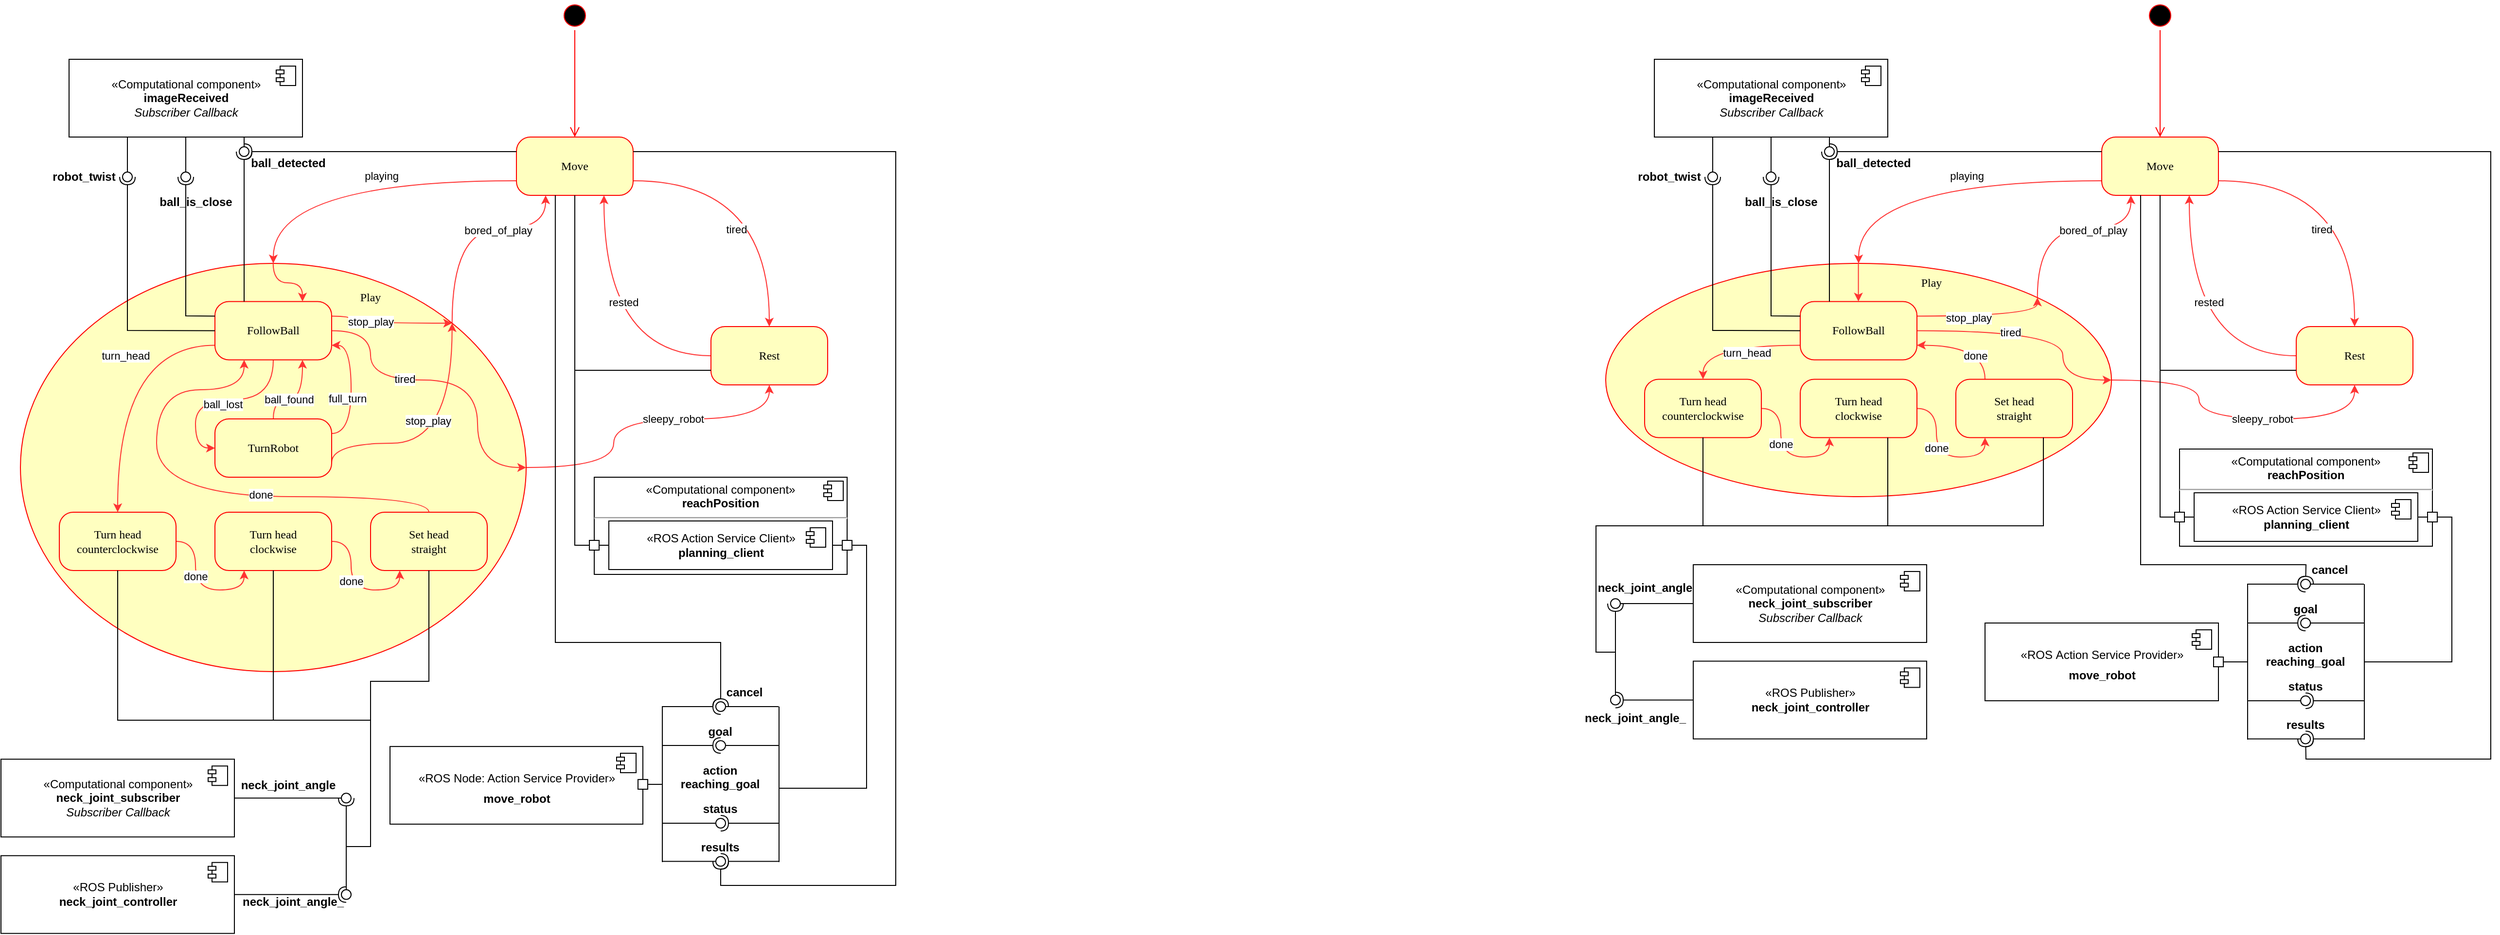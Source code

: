 <mxfile version="13.10.0" type="device"><diagram name="Page-1" id="58cdce13-f638-feb5-8d6f-7d28b1aa9fa0"><mxGraphModel dx="2579" dy="240" grid="1" gridSize="10" guides="1" tooltips="1" connect="1" arrows="1" fold="1" page="1" pageScale="1" pageWidth="1100" pageHeight="850" background="#ffffff" math="0" shadow="0"><root><mxCell id="0"/><mxCell id="1" parent="0"/><mxCell id="382b91b5511bd0f7-1" value="" style="ellipse;html=1;shape=startState;fillColor=#000000;strokeColor=#ff0000;rounded=1;shadow=0;comic=0;labelBackgroundColor=none;fontFamily=Verdana;fontSize=12;fontColor=#000000;align=center;direction=south;" parent="1" vertex="1"><mxGeometry x="445" y="60" width="30" height="30" as="geometry"/></mxCell><mxCell id="q9fTRV6pv9ZnCtk3dpwy-1" style="edgeStyle=orthogonalEdgeStyle;orthogonalLoop=1;jettySize=auto;html=1;entryX=0.5;entryY=0;entryDx=0;entryDy=0;strokeColor=#FF3333;curved=1;exitX=1;exitY=0.75;exitDx=0;exitDy=0;" parent="1" source="382b91b5511bd0f7-6" target="382b91b5511bd0f7-7" edge="1"><mxGeometry relative="1" as="geometry"/></mxCell><mxCell id="q9fTRV6pv9ZnCtk3dpwy-2" value="tired" style="edgeLabel;html=1;align=center;verticalAlign=middle;resizable=0;points=[];" parent="q9fTRV6pv9ZnCtk3dpwy-1" vertex="1" connectable="0"><mxGeometry x="-0.41" y="2" relative="1" as="geometry"><mxPoint x="20" y="52" as="offset"/></mxGeometry></mxCell><mxCell id="q9fTRV6pv9ZnCtk3dpwy-8" style="edgeStyle=orthogonalEdgeStyle;orthogonalLoop=1;jettySize=auto;html=1;strokeColor=#FF3333;curved=1;exitX=0;exitY=0.75;exitDx=0;exitDy=0;" parent="1" source="382b91b5511bd0f7-6" target="RndtW7OPhtm_kbMzZu8z-10" edge="1"><mxGeometry relative="1" as="geometry"><mxPoint x="280" y="350" as="targetPoint"/></mxGeometry></mxCell><mxCell id="q9fTRV6pv9ZnCtk3dpwy-9" value="playing" style="edgeLabel;html=1;align=center;verticalAlign=middle;resizable=0;points=[];" parent="q9fTRV6pv9ZnCtk3dpwy-8" vertex="1" connectable="0"><mxGeometry x="-0.731" y="2" relative="1" as="geometry"><mxPoint x="-93.97" y="-7.03" as="offset"/></mxGeometry></mxCell><mxCell id="382b91b5511bd0f7-6" value="Move" style="rounded=1;whiteSpace=wrap;html=1;arcSize=24;fillColor=#ffffc0;strokeColor=#ff0000;shadow=0;comic=0;labelBackgroundColor=none;fontFamily=Verdana;fontSize=12;fontColor=#000000;align=center;" parent="1" vertex="1"><mxGeometry x="400" y="200" width="120" height="60" as="geometry"/></mxCell><mxCell id="q9fTRV6pv9ZnCtk3dpwy-3" style="edgeStyle=orthogonalEdgeStyle;orthogonalLoop=1;jettySize=auto;html=1;entryX=0.75;entryY=1;entryDx=0;entryDy=0;strokeColor=#FF3333;curved=1;" parent="1" source="382b91b5511bd0f7-7" target="382b91b5511bd0f7-6" edge="1"><mxGeometry relative="1" as="geometry"/></mxCell><mxCell id="q9fTRV6pv9ZnCtk3dpwy-4" value="rested" style="edgeLabel;html=1;align=center;verticalAlign=middle;resizable=0;points=[];" parent="q9fTRV6pv9ZnCtk3dpwy-3" vertex="1" connectable="0"><mxGeometry x="-0.527" y="2" relative="1" as="geometry"><mxPoint x="-25" y="-57" as="offset"/></mxGeometry></mxCell><mxCell id="382b91b5511bd0f7-7" value="Rest" style="rounded=1;whiteSpace=wrap;html=1;arcSize=24;fillColor=#ffffc0;strokeColor=#ff0000;shadow=0;comic=0;labelBackgroundColor=none;fontFamily=Verdana;fontSize=12;fontColor=#000000;align=center;" parent="1" vertex="1"><mxGeometry x="600" y="395" width="120" height="60" as="geometry"/></mxCell><mxCell id="2a3bc250acf0617d-9" style="edgeStyle=orthogonalEdgeStyle;html=1;labelBackgroundColor=none;endArrow=open;endSize=8;strokeColor=#ff0000;fontFamily=Verdana;fontSize=12;align=left;" parent="1" source="382b91b5511bd0f7-1" target="382b91b5511bd0f7-6" edge="1"><mxGeometry relative="1" as="geometry"/></mxCell><mxCell id="q9fTRV6pv9ZnCtk3dpwy-49" value="" style="rounded=0;orthogonalLoop=1;jettySize=auto;html=1;endArrow=none;endFill=0;entryX=0;entryY=0.75;entryDx=0;entryDy=0;" parent="1" target="382b91b5511bd0f7-7" edge="1"><mxGeometry relative="1" as="geometry"><mxPoint x="460" y="440" as="sourcePoint"/><mxPoint x="465" y="460" as="targetPoint"/><Array as="points"/></mxGeometry></mxCell><mxCell id="WLlmBkGU7mOKNm66oaOC-33" value="" style="rounded=0;orthogonalLoop=1;jettySize=auto;html=1;endArrow=none;endFill=0;" parent="1" edge="1"><mxGeometry relative="1" as="geometry"><mxPoint x="550" y="659.5" as="sourcePoint"/><mxPoint x="550" y="820" as="targetPoint"/><Array as="points"/></mxGeometry></mxCell><mxCell id="WLlmBkGU7mOKNm66oaOC-34" value="" style="rounded=0;orthogonalLoop=1;jettySize=auto;html=1;endArrow=none;endFill=0;" parent="1" target="WLlmBkGU7mOKNm66oaOC-36" edge="1"><mxGeometry relative="1" as="geometry"><mxPoint x="669.58" y="660" as="sourcePoint"/></mxGeometry></mxCell><mxCell id="WLlmBkGU7mOKNm66oaOC-35" value="" style="rounded=0;orthogonalLoop=1;jettySize=auto;html=1;endArrow=halfCircle;endFill=0;entryX=0.5;entryY=0.5;entryDx=0;entryDy=0;endSize=6;strokeWidth=1;" parent="1" target="WLlmBkGU7mOKNm66oaOC-36" edge="1"><mxGeometry relative="1" as="geometry"><mxPoint x="549.58" y="660" as="sourcePoint"/></mxGeometry></mxCell><mxCell id="WLlmBkGU7mOKNm66oaOC-36" value="" style="ellipse;whiteSpace=wrap;html=1;fontFamily=Helvetica;fontSize=12;fontColor=#000000;align=center;strokeColor=#000000;fillColor=#ffffff;points=[];aspect=fixed;resizable=0;" parent="1" vertex="1"><mxGeometry x="604.58" y="655" width="10" height="10" as="geometry"/></mxCell><mxCell id="WLlmBkGU7mOKNm66oaOC-37" value="" style="rounded=0;orthogonalLoop=1;jettySize=auto;html=1;endArrow=none;endFill=0;" parent="1" target="WLlmBkGU7mOKNm66oaOC-39" edge="1"><mxGeometry relative="1" as="geometry"><mxPoint x="669.58" y="700" as="sourcePoint"/></mxGeometry></mxCell><mxCell id="WLlmBkGU7mOKNm66oaOC-38" value="" style="rounded=0;orthogonalLoop=1;jettySize=auto;html=1;endArrow=halfCircle;endFill=0;entryX=0.5;entryY=0.5;entryDx=0;entryDy=0;endSize=6;strokeWidth=1;" parent="1" target="WLlmBkGU7mOKNm66oaOC-39" edge="1"><mxGeometry relative="1" as="geometry"><mxPoint x="549.58" y="700" as="sourcePoint"/></mxGeometry></mxCell><mxCell id="WLlmBkGU7mOKNm66oaOC-39" value="" style="ellipse;whiteSpace=wrap;html=1;fontFamily=Helvetica;fontSize=12;fontColor=#000000;align=center;strokeColor=#000000;fillColor=#ffffff;points=[];aspect=fixed;resizable=0;" parent="1" vertex="1"><mxGeometry x="604.58" y="695" width="10" height="10" as="geometry"/></mxCell><mxCell id="WLlmBkGU7mOKNm66oaOC-40" value="goal" style="text;align=center;fontStyle=1;verticalAlign=middle;spacingLeft=3;spacingRight=3;strokeColor=none;rotatable=0;points=[[0,0.5],[1,0.5]];portConstraint=eastwest;" parent="1" vertex="1"><mxGeometry x="594.58" y="674.25" width="30" height="21" as="geometry"/></mxCell><mxCell id="WLlmBkGU7mOKNm66oaOC-41" value="action&#10;reaching_goal" style="text;align=center;fontStyle=1;verticalAlign=middle;spacingLeft=3;spacingRight=3;strokeColor=none;rotatable=0;points=[[0,0.5],[1,0.5]];portConstraint=eastwest;" parent="1" vertex="1"><mxGeometry x="569.58" y="719" width="80" height="26" as="geometry"/></mxCell><mxCell id="WLlmBkGU7mOKNm66oaOC-46" value="" style="rounded=0;orthogonalLoop=1;jettySize=auto;html=1;endArrow=none;endFill=0;" parent="1" target="WLlmBkGU7mOKNm66oaOC-48" edge="1"><mxGeometry relative="1" as="geometry"><mxPoint x="549.58" y="819.25" as="sourcePoint"/></mxGeometry></mxCell><mxCell id="WLlmBkGU7mOKNm66oaOC-47" value="" style="rounded=0;orthogonalLoop=1;jettySize=auto;html=1;endArrow=halfCircle;endFill=0;entryX=0.5;entryY=0.5;entryDx=0;entryDy=0;endSize=6;strokeWidth=1;" parent="1" target="WLlmBkGU7mOKNm66oaOC-48" edge="1"><mxGeometry relative="1" as="geometry"><mxPoint x="669.58" y="819.25" as="sourcePoint"/></mxGeometry></mxCell><mxCell id="WLlmBkGU7mOKNm66oaOC-48" value="" style="ellipse;whiteSpace=wrap;html=1;fontFamily=Helvetica;fontSize=12;fontColor=#000000;align=center;strokeColor=#000000;fillColor=#ffffff;points=[];aspect=fixed;resizable=0;" parent="1" vertex="1"><mxGeometry x="604.58" y="814.25" width="10" height="10" as="geometry"/></mxCell><mxCell id="WLlmBkGU7mOKNm66oaOC-49" value="results" style="text;align=center;fontStyle=1;verticalAlign=middle;spacingLeft=3;spacingRight=3;strokeColor=none;rotatable=0;points=[[0,0.5],[1,0.5]];portConstraint=eastwest;" parent="1" vertex="1"><mxGeometry x="594.58" y="793.25" width="30" height="21" as="geometry"/></mxCell><mxCell id="WLlmBkGU7mOKNm66oaOC-54" value="" style="rounded=0;orthogonalLoop=1;jettySize=auto;html=1;endArrow=none;endFill=0;" parent="1" edge="1"><mxGeometry relative="1" as="geometry"><mxPoint x="670" y="660" as="sourcePoint"/><mxPoint x="670" y="820" as="targetPoint"/><Array as="points"/></mxGeometry></mxCell><mxCell id="WLlmBkGU7mOKNm66oaOC-55" value="cancel" style="text;align=center;fontStyle=1;verticalAlign=middle;spacingLeft=3;spacingRight=3;strokeColor=none;rotatable=0;points=[[0,0.5],[1,0.5]];portConstraint=eastwest;" parent="1" vertex="1"><mxGeometry x="619.58" y="634" width="30" height="21" as="geometry"/></mxCell><mxCell id="WLlmBkGU7mOKNm66oaOC-56" value="" style="rounded=0;orthogonalLoop=1;jettySize=auto;html=1;endArrow=none;endFill=0;" parent="1" target="WLlmBkGU7mOKNm66oaOC-58" edge="1"><mxGeometry relative="1" as="geometry"><mxPoint x="549.58" y="780" as="sourcePoint"/></mxGeometry></mxCell><mxCell id="WLlmBkGU7mOKNm66oaOC-57" value="" style="rounded=0;orthogonalLoop=1;jettySize=auto;html=1;endArrow=halfCircle;endFill=0;entryX=0.5;entryY=0.5;entryDx=0;entryDy=0;endSize=6;strokeWidth=1;" parent="1" target="WLlmBkGU7mOKNm66oaOC-58" edge="1"><mxGeometry relative="1" as="geometry"><mxPoint x="669.58" y="780" as="sourcePoint"/></mxGeometry></mxCell><mxCell id="WLlmBkGU7mOKNm66oaOC-58" value="" style="ellipse;whiteSpace=wrap;html=1;fontFamily=Helvetica;fontSize=12;fontColor=#000000;align=center;strokeColor=#000000;fillColor=#ffffff;points=[];aspect=fixed;resizable=0;" parent="1" vertex="1"><mxGeometry x="604.58" y="775" width="10" height="10" as="geometry"/></mxCell><mxCell id="WLlmBkGU7mOKNm66oaOC-59" value="status" style="text;align=center;fontStyle=1;verticalAlign=middle;spacingLeft=3;spacingRight=3;strokeColor=none;rotatable=0;points=[[0,0.5],[1,0.5]];portConstraint=eastwest;" parent="1" vertex="1"><mxGeometry x="594.58" y="754" width="30" height="21" as="geometry"/></mxCell><mxCell id="WLlmBkGU7mOKNm66oaOC-70" value="«Computational component»&lt;br&gt;&lt;b&gt;imageReceived&lt;br&gt;&lt;/b&gt;&lt;i&gt;Subscriber Callback&lt;/i&gt;" style="html=1;dropTarget=0;" parent="1" vertex="1"><mxGeometry x="-60" y="120" width="240" height="80" as="geometry"/></mxCell><mxCell id="WLlmBkGU7mOKNm66oaOC-71" value="" style="shape=module;jettyWidth=8;jettyHeight=4;" parent="WLlmBkGU7mOKNm66oaOC-70" vertex="1"><mxGeometry x="1" width="20" height="20" relative="1" as="geometry"><mxPoint x="-27" y="7" as="offset"/></mxGeometry></mxCell><mxCell id="RndtW7OPhtm_kbMzZu8z-28" style="edgeStyle=orthogonalEdgeStyle;curved=1;orthogonalLoop=1;jettySize=auto;html=1;exitX=0.5;exitY=0;exitDx=0;exitDy=0;entryX=0.5;entryY=0;entryDx=0;entryDy=0;strokeColor=#FF3333;" parent="1" source="RndtW7OPhtm_kbMzZu8z-10" target="RndtW7OPhtm_kbMzZu8z-11" edge="1"><mxGeometry relative="1" as="geometry"/></mxCell><mxCell id="RndtW7OPhtm_kbMzZu8z-29" style="edgeStyle=orthogonalEdgeStyle;curved=1;orthogonalLoop=1;jettySize=auto;html=1;entryX=0.5;entryY=0;entryDx=0;entryDy=0;strokeColor=#FF3333;" parent="1" source="RndtW7OPhtm_kbMzZu8z-10" target="RndtW7OPhtm_kbMzZu8z-11" edge="1"><mxGeometry relative="1" as="geometry"/></mxCell><mxCell id="RndtW7OPhtm_kbMzZu8z-35" style="edgeStyle=orthogonalEdgeStyle;curved=1;orthogonalLoop=1;jettySize=auto;html=1;entryX=0.5;entryY=1;entryDx=0;entryDy=0;strokeColor=#FF3333;" parent="1" source="RndtW7OPhtm_kbMzZu8z-10" target="382b91b5511bd0f7-7" edge="1"><mxGeometry relative="1" as="geometry"><Array as="points"><mxPoint x="500" y="450"/><mxPoint x="500" y="490"/><mxPoint x="660" y="490"/></Array></mxGeometry></mxCell><mxCell id="RndtW7OPhtm_kbMzZu8z-36" value="sleepy_robot" style="edgeLabel;html=1;align=center;verticalAlign=middle;resizable=0;points=[];" parent="RndtW7OPhtm_kbMzZu8z-35" vertex="1" connectable="0"><mxGeometry x="0.171" y="-2" relative="1" as="geometry"><mxPoint x="4.48" y="-2" as="offset"/></mxGeometry></mxCell><mxCell id="RndtW7OPhtm_kbMzZu8z-37" style="edgeStyle=orthogonalEdgeStyle;curved=1;orthogonalLoop=1;jettySize=auto;html=1;exitX=1;exitY=0;exitDx=0;exitDy=0;strokeColor=#FF3333;entryX=0.25;entryY=1;entryDx=0;entryDy=0;" parent="1" source="RndtW7OPhtm_kbMzZu8z-10" target="382b91b5511bd0f7-6" edge="1"><mxGeometry relative="1" as="geometry"><mxPoint x="440" y="310" as="targetPoint"/></mxGeometry></mxCell><mxCell id="RndtW7OPhtm_kbMzZu8z-38" value="bored_of_play" style="edgeLabel;html=1;align=center;verticalAlign=middle;resizable=0;points=[];" parent="RndtW7OPhtm_kbMzZu8z-37" vertex="1" connectable="0"><mxGeometry x="0.262" y="-1" relative="1" as="geometry"><mxPoint as="offset"/></mxGeometry></mxCell><mxCell id="RndtW7OPhtm_kbMzZu8z-10" value="Play" style="ellipse;whiteSpace=wrap;html=1;fillColor=#ffffc0;rounded=1;shadow=0;fontFamily=Verdana;strokeColor=#ff0000;arcSize=24;comic=0;spacingBottom=200;spacingLeft=150;" parent="1" vertex="1"><mxGeometry x="-110" y="330" width="520" height="240" as="geometry"/></mxCell><mxCell id="RndtW7OPhtm_kbMzZu8z-20" style="edgeStyle=orthogonalEdgeStyle;curved=1;orthogonalLoop=1;jettySize=auto;html=1;entryX=0.5;entryY=0;entryDx=0;entryDy=0;strokeColor=#FF3333;exitX=0;exitY=0.75;exitDx=0;exitDy=0;" parent="1" source="RndtW7OPhtm_kbMzZu8z-11" target="RndtW7OPhtm_kbMzZu8z-13" edge="1"><mxGeometry relative="1" as="geometry"/></mxCell><mxCell id="RndtW7OPhtm_kbMzZu8z-24" value="turn_head" style="edgeLabel;html=1;align=center;verticalAlign=middle;resizable=0;points=[];" parent="RndtW7OPhtm_kbMzZu8z-20" vertex="1" connectable="0"><mxGeometry x="-0.183" y="8" relative="1" as="geometry"><mxPoint as="offset"/></mxGeometry></mxCell><mxCell id="RndtW7OPhtm_kbMzZu8z-44" style="edgeStyle=orthogonalEdgeStyle;curved=1;orthogonalLoop=1;jettySize=auto;html=1;exitX=1;exitY=0.25;exitDx=0;exitDy=0;entryX=1;entryY=0;entryDx=0;entryDy=0;strokeColor=#FF3333;" parent="1" source="RndtW7OPhtm_kbMzZu8z-11" target="RndtW7OPhtm_kbMzZu8z-10" edge="1"><mxGeometry relative="1" as="geometry"><Array as="points"><mxPoint x="334" y="384"/></Array></mxGeometry></mxCell><mxCell id="RndtW7OPhtm_kbMzZu8z-47" value="stop_play" style="edgeLabel;html=1;align=center;verticalAlign=middle;resizable=0;points=[];" parent="RndtW7OPhtm_kbMzZu8z-44" vertex="1" connectable="0"><mxGeometry x="-0.262" y="-2" relative="1" as="geometry"><mxPoint as="offset"/></mxGeometry></mxCell><mxCell id="RndtW7OPhtm_kbMzZu8z-45" style="edgeStyle=orthogonalEdgeStyle;curved=1;orthogonalLoop=1;jettySize=auto;html=1;entryX=1;entryY=0.5;entryDx=0;entryDy=0;strokeColor=#FF3333;exitX=1;exitY=0.5;exitDx=0;exitDy=0;" parent="1" source="RndtW7OPhtm_kbMzZu8z-11" target="RndtW7OPhtm_kbMzZu8z-10" edge="1"><mxGeometry relative="1" as="geometry"><Array as="points"><mxPoint x="360" y="399"/><mxPoint x="360" y="450"/></Array></mxGeometry></mxCell><mxCell id="RndtW7OPhtm_kbMzZu8z-46" value="tired" style="edgeLabel;html=1;align=center;verticalAlign=middle;resizable=0;points=[];" parent="RndtW7OPhtm_kbMzZu8z-45" vertex="1" connectable="0"><mxGeometry x="-0.233" y="-2" relative="1" as="geometry"><mxPoint as="offset"/></mxGeometry></mxCell><mxCell id="RndtW7OPhtm_kbMzZu8z-11" value="FollowBall" style="rounded=1;whiteSpace=wrap;html=1;arcSize=24;fillColor=#ffffc0;strokeColor=#ff0000;shadow=0;comic=0;labelBackgroundColor=none;fontFamily=Verdana;fontSize=12;fontColor=#000000;align=center;" parent="1" vertex="1"><mxGeometry x="90" y="369.19" width="120" height="60" as="geometry"/></mxCell><mxCell id="RndtW7OPhtm_kbMzZu8z-22" style="edgeStyle=orthogonalEdgeStyle;curved=1;orthogonalLoop=1;jettySize=auto;html=1;entryX=0.25;entryY=1;entryDx=0;entryDy=0;strokeColor=#FF3333;" parent="1" source="RndtW7OPhtm_kbMzZu8z-12" target="RndtW7OPhtm_kbMzZu8z-14" edge="1"><mxGeometry relative="1" as="geometry"/></mxCell><mxCell id="RndtW7OPhtm_kbMzZu8z-26" value="done" style="edgeLabel;html=1;align=center;verticalAlign=middle;resizable=0;points=[];" parent="RndtW7OPhtm_kbMzZu8z-22" vertex="1" connectable="0"><mxGeometry x="-0.023" y="7" relative="1" as="geometry"><mxPoint x="-7.03" y="-7.74" as="offset"/></mxGeometry></mxCell><mxCell id="RndtW7OPhtm_kbMzZu8z-12" value="Turn head&lt;br&gt;clockwise" style="rounded=1;whiteSpace=wrap;html=1;arcSize=24;fillColor=#ffffc0;strokeColor=#ff0000;shadow=0;comic=0;labelBackgroundColor=none;fontFamily=Verdana;fontSize=12;fontColor=#000000;align=center;" parent="1" vertex="1"><mxGeometry x="90" y="449.19" width="120" height="60" as="geometry"/></mxCell><mxCell id="RndtW7OPhtm_kbMzZu8z-21" style="edgeStyle=orthogonalEdgeStyle;curved=1;orthogonalLoop=1;jettySize=auto;html=1;entryX=0.25;entryY=1;entryDx=0;entryDy=0;strokeColor=#FF3333;" parent="1" source="RndtW7OPhtm_kbMzZu8z-13" target="RndtW7OPhtm_kbMzZu8z-12" edge="1"><mxGeometry relative="1" as="geometry"/></mxCell><mxCell id="RndtW7OPhtm_kbMzZu8z-25" value="done" style="edgeLabel;html=1;align=center;verticalAlign=middle;resizable=0;points=[];" parent="RndtW7OPhtm_kbMzZu8z-21" vertex="1" connectable="0"><mxGeometry x="-0.003" y="5" relative="1" as="geometry"><mxPoint y="-8.8" as="offset"/></mxGeometry></mxCell><mxCell id="RndtW7OPhtm_kbMzZu8z-13" value="Turn head&lt;br&gt;counterclockwise" style="rounded=1;whiteSpace=wrap;html=1;arcSize=24;fillColor=#ffffc0;strokeColor=#ff0000;shadow=0;comic=0;labelBackgroundColor=none;fontFamily=Verdana;fontSize=12;fontColor=#000000;align=center;" parent="1" vertex="1"><mxGeometry x="-70" y="449.19" width="120" height="60" as="geometry"/></mxCell><mxCell id="RndtW7OPhtm_kbMzZu8z-23" style="edgeStyle=orthogonalEdgeStyle;curved=1;orthogonalLoop=1;jettySize=auto;html=1;entryX=1;entryY=0.75;entryDx=0;entryDy=0;strokeColor=#FF3333;exitX=0.25;exitY=0;exitDx=0;exitDy=0;" parent="1" source="RndtW7OPhtm_kbMzZu8z-14" target="RndtW7OPhtm_kbMzZu8z-11" edge="1"><mxGeometry relative="1" as="geometry"/></mxCell><mxCell id="RndtW7OPhtm_kbMzZu8z-27" value="done" style="edgeLabel;html=1;align=center;verticalAlign=middle;resizable=0;points=[];" parent="RndtW7OPhtm_kbMzZu8z-23" vertex="1" connectable="0"><mxGeometry x="0.065" y="10" relative="1" as="geometry"><mxPoint x="10.92" y="0.8" as="offset"/></mxGeometry></mxCell><mxCell id="RndtW7OPhtm_kbMzZu8z-14" value="Set head&lt;br&gt;straight" style="rounded=1;whiteSpace=wrap;html=1;arcSize=24;fillColor=#ffffc0;strokeColor=#ff0000;shadow=0;comic=0;labelBackgroundColor=none;fontFamily=Verdana;fontSize=12;fontColor=#000000;align=center;" parent="1" vertex="1"><mxGeometry x="250" y="449.19" width="120" height="60" as="geometry"/></mxCell><mxCell id="RndtW7OPhtm_kbMzZu8z-32" style="edgeStyle=orthogonalEdgeStyle;orthogonalLoop=1;jettySize=auto;html=1;entryX=0.75;entryY=1;entryDx=0;entryDy=0;strokeColor=#FF3333;curved=1;" parent="1" edge="1"><mxGeometry relative="1" as="geometry"><mxPoint x="149.8" y="329.19" as="sourcePoint"/><mxPoint x="149.8" y="369.19" as="targetPoint"/><Array as="points"><mxPoint x="149.8" y="349.19"/><mxPoint x="149.8" y="349.19"/></Array></mxGeometry></mxCell><mxCell id="RndtW7OPhtm_kbMzZu8z-48" value="«Computational component»&lt;br&gt;&lt;b&gt;neck_joint_subscriber&lt;br&gt;&lt;/b&gt;&lt;i&gt;Subscriber Callback&lt;/i&gt;" style="html=1;dropTarget=0;" parent="1" vertex="1"><mxGeometry x="-20" y="640" width="240" height="80" as="geometry"/></mxCell><mxCell id="RndtW7OPhtm_kbMzZu8z-49" value="" style="shape=module;jettyWidth=8;jettyHeight=4;" parent="RndtW7OPhtm_kbMzZu8z-48" vertex="1"><mxGeometry x="1" width="20" height="20" relative="1" as="geometry"><mxPoint x="-27" y="7" as="offset"/></mxGeometry></mxCell><mxCell id="RndtW7OPhtm_kbMzZu8z-50" value="«ROS Publisher»&lt;br&gt;&lt;b&gt;neck_joint_controller&lt;/b&gt;" style="html=1;dropTarget=0;" parent="1" vertex="1"><mxGeometry x="-20" y="739.25" width="240" height="80" as="geometry"/></mxCell><mxCell id="RndtW7OPhtm_kbMzZu8z-51" value="" style="shape=module;jettyWidth=8;jettyHeight=4;" parent="RndtW7OPhtm_kbMzZu8z-50" vertex="1"><mxGeometry x="1" width="20" height="20" relative="1" as="geometry"><mxPoint x="-27" y="7" as="offset"/></mxGeometry></mxCell><mxCell id="RndtW7OPhtm_kbMzZu8z-64" value="" style="rounded=0;orthogonalLoop=1;jettySize=auto;html=1;endArrow=none;endFill=0;exitX=0;exitY=0.5;exitDx=0;exitDy=0;" parent="1" source="RndtW7OPhtm_kbMzZu8z-48" target="RndtW7OPhtm_kbMzZu8z-66" edge="1"><mxGeometry relative="1" as="geometry"><mxPoint x="-10" y="684" as="sourcePoint"/></mxGeometry></mxCell><mxCell id="RndtW7OPhtm_kbMzZu8z-65" value="" style="rounded=0;orthogonalLoop=1;jettySize=auto;html=1;endArrow=halfCircle;endFill=0;entryX=0.5;entryY=0.5;entryDx=0;entryDy=0;endSize=6;strokeWidth=1;" parent="1" target="RndtW7OPhtm_kbMzZu8z-66" edge="1"><mxGeometry relative="1" as="geometry"><mxPoint x="-100" y="730" as="sourcePoint"/></mxGeometry></mxCell><mxCell id="RndtW7OPhtm_kbMzZu8z-66" value="" style="ellipse;whiteSpace=wrap;html=1;fontFamily=Helvetica;fontSize=12;fontColor=#000000;align=center;strokeColor=#000000;fillColor=#ffffff;points=[];aspect=fixed;resizable=0;" parent="1" vertex="1"><mxGeometry x="-105" y="675" width="10" height="10" as="geometry"/></mxCell><mxCell id="RndtW7OPhtm_kbMzZu8z-67" value="" style="rounded=0;orthogonalLoop=1;jettySize=auto;html=1;endArrow=none;endFill=0;" parent="1" target="RndtW7OPhtm_kbMzZu8z-69" edge="1"><mxGeometry relative="1" as="geometry"><mxPoint x="-100" y="730" as="sourcePoint"/></mxGeometry></mxCell><mxCell id="RndtW7OPhtm_kbMzZu8z-68" value="" style="rounded=0;orthogonalLoop=1;jettySize=auto;html=1;endArrow=halfCircle;endFill=0;entryX=0.5;entryY=0.5;entryDx=0;entryDy=0;endSize=6;strokeWidth=1;exitX=0;exitY=0.5;exitDx=0;exitDy=0;" parent="1" source="RndtW7OPhtm_kbMzZu8z-50" target="RndtW7OPhtm_kbMzZu8z-69" edge="1"><mxGeometry relative="1" as="geometry"><mxPoint x="40" y="755" as="sourcePoint"/></mxGeometry></mxCell><mxCell id="RndtW7OPhtm_kbMzZu8z-69" value="" style="ellipse;whiteSpace=wrap;html=1;fontFamily=Helvetica;fontSize=12;fontColor=#000000;align=center;strokeColor=#000000;fillColor=#ffffff;points=[];aspect=fixed;resizable=0;" parent="1" vertex="1"><mxGeometry x="-105" y="774.25" width="10" height="10" as="geometry"/></mxCell><mxCell id="RndtW7OPhtm_kbMzZu8z-70" value="" style="rounded=0;orthogonalLoop=1;jettySize=auto;html=1;endArrow=none;endFill=0;entryX=0.5;entryY=1;entryDx=0;entryDy=0;" parent="1" target="RndtW7OPhtm_kbMzZu8z-13" edge="1"><mxGeometry relative="1" as="geometry"><mxPoint x="-100" y="730" as="sourcePoint"/><mxPoint x="250.0" y="718.91" as="targetPoint"/><Array as="points"><mxPoint x="-120" y="730"/><mxPoint x="-120" y="600"/><mxPoint x="-10" y="600"/></Array></mxGeometry></mxCell><mxCell id="RndtW7OPhtm_kbMzZu8z-73" value="" style="rounded=0;orthogonalLoop=1;jettySize=auto;html=1;endArrow=none;endFill=0;entryX=0.75;entryY=1;entryDx=0;entryDy=0;" parent="1" target="RndtW7OPhtm_kbMzZu8z-12" edge="1"><mxGeometry relative="1" as="geometry"><mxPoint x="-100" y="730" as="sourcePoint"/><mxPoint y="519.19" as="targetPoint"/><Array as="points"><mxPoint x="-120" y="730"/><mxPoint x="-120" y="600"/><mxPoint x="180" y="600"/></Array></mxGeometry></mxCell><mxCell id="RndtW7OPhtm_kbMzZu8z-74" value="" style="rounded=0;orthogonalLoop=1;jettySize=auto;html=1;endArrow=none;endFill=0;entryX=0.75;entryY=1;entryDx=0;entryDy=0;" parent="1" target="RndtW7OPhtm_kbMzZu8z-14" edge="1"><mxGeometry relative="1" as="geometry"><mxPoint x="-100" y="730" as="sourcePoint"/><mxPoint x="190" y="519.19" as="targetPoint"/><Array as="points"><mxPoint x="-120" y="730"/><mxPoint x="-120" y="600"/><mxPoint x="340" y="600"/></Array></mxGeometry></mxCell><mxCell id="RndtW7OPhtm_kbMzZu8z-75" value="" style="rounded=0;orthogonalLoop=1;jettySize=auto;html=1;endArrow=none;endFill=0;exitX=0.75;exitY=1;exitDx=0;exitDy=0;" parent="1" source="WLlmBkGU7mOKNm66oaOC-70" target="RndtW7OPhtm_kbMzZu8z-77" edge="1"><mxGeometry relative="1" as="geometry"><mxPoint x="220" y="215" as="sourcePoint"/></mxGeometry></mxCell><mxCell id="RndtW7OPhtm_kbMzZu8z-76" value="" style="rounded=0;orthogonalLoop=1;jettySize=auto;html=1;endArrow=halfCircle;endFill=0;entryX=0.5;entryY=0.5;entryDx=0;entryDy=0;endSize=6;strokeWidth=1;exitX=0;exitY=0.25;exitDx=0;exitDy=0;" parent="1" source="382b91b5511bd0f7-6" target="RndtW7OPhtm_kbMzZu8z-77" edge="1"><mxGeometry relative="1" as="geometry"><mxPoint x="260" y="215" as="sourcePoint"/></mxGeometry></mxCell><mxCell id="RndtW7OPhtm_kbMzZu8z-77" value="" style="ellipse;whiteSpace=wrap;html=1;fontFamily=Helvetica;fontSize=12;fontColor=#000000;align=center;strokeColor=#000000;fillColor=#ffffff;points=[];aspect=fixed;resizable=0;" parent="1" vertex="1"><mxGeometry x="115" y="210" width="10" height="10" as="geometry"/></mxCell><mxCell id="RndtW7OPhtm_kbMzZu8z-83" value="" style="rounded=0;orthogonalLoop=1;jettySize=auto;html=1;endArrow=none;endFill=0;exitX=0.5;exitY=1;exitDx=0;exitDy=0;" parent="1" source="WLlmBkGU7mOKNm66oaOC-70" target="RndtW7OPhtm_kbMzZu8z-85" edge="1"><mxGeometry relative="1" as="geometry"><mxPoint y="205" as="sourcePoint"/></mxGeometry></mxCell><mxCell id="RndtW7OPhtm_kbMzZu8z-84" value="" style="rounded=0;orthogonalLoop=1;jettySize=auto;html=1;endArrow=halfCircle;endFill=0;entryX=0.5;entryY=0.5;entryDx=0;entryDy=0;endSize=6;strokeWidth=1;exitX=0;exitY=0.25;exitDx=0;exitDy=0;" parent="1" source="RndtW7OPhtm_kbMzZu8z-11" target="RndtW7OPhtm_kbMzZu8z-85" edge="1"><mxGeometry relative="1" as="geometry"><mxPoint y="290" as="sourcePoint"/><Array as="points"><mxPoint x="60" y="384"/></Array></mxGeometry></mxCell><mxCell id="RndtW7OPhtm_kbMzZu8z-85" value="" style="ellipse;whiteSpace=wrap;html=1;fontFamily=Helvetica;fontSize=12;fontColor=#000000;align=center;strokeColor=#000000;fillColor=#ffffff;points=[];aspect=fixed;resizable=0;" parent="1" vertex="1"><mxGeometry x="55" y="236" width="10" height="10" as="geometry"/></mxCell><mxCell id="RndtW7OPhtm_kbMzZu8z-86" value="ball_detected" style="text;align=center;fontStyle=1;verticalAlign=middle;spacingLeft=3;spacingRight=3;strokeColor=none;rotatable=0;points=[[0,0.5],[1,0.5]];portConstraint=eastwest;html=1;" parent="1" vertex="1"><mxGeometry x="125" y="214" width="80" height="26" as="geometry"/></mxCell><mxCell id="RndtW7OPhtm_kbMzZu8z-87" value="" style="rounded=0;orthogonalLoop=1;jettySize=auto;html=1;endArrow=none;endFill=0;exitX=0.25;exitY=1;exitDx=0;exitDy=0;" parent="1" source="WLlmBkGU7mOKNm66oaOC-70" target="RndtW7OPhtm_kbMzZu8z-89" edge="1"><mxGeometry relative="1" as="geometry"><mxPoint x="-10" y="235" as="sourcePoint"/></mxGeometry></mxCell><mxCell id="RndtW7OPhtm_kbMzZu8z-88" value="" style="rounded=0;orthogonalLoop=1;jettySize=auto;html=1;endArrow=halfCircle;endFill=0;entryX=0.5;entryY=0.5;entryDx=0;entryDy=0;endSize=6;strokeWidth=1;exitX=0;exitY=0.5;exitDx=0;exitDy=0;" parent="1" source="RndtW7OPhtm_kbMzZu8z-11" target="RndtW7OPhtm_kbMzZu8z-89" edge="1"><mxGeometry relative="1" as="geometry"><mxPoint x="30" y="235" as="sourcePoint"/><Array as="points"><mxPoint y="399"/></Array></mxGeometry></mxCell><mxCell id="RndtW7OPhtm_kbMzZu8z-89" value="" style="ellipse;whiteSpace=wrap;html=1;fontFamily=Helvetica;fontSize=12;fontColor=#000000;align=center;strokeColor=#000000;fillColor=#ffffff;points=[];aspect=fixed;resizable=0;" parent="1" vertex="1"><mxGeometry x="-5" y="236" width="10" height="10" as="geometry"/></mxCell><mxCell id="RndtW7OPhtm_kbMzZu8z-90" value="ball_is_close" style="text;align=center;fontStyle=1;verticalAlign=middle;spacingLeft=3;spacingRight=3;strokeColor=none;rotatable=0;points=[[0,0.5],[1,0.5]];portConstraint=eastwest;html=1;" parent="1" vertex="1"><mxGeometry x="30" y="254" width="80" height="26" as="geometry"/></mxCell><mxCell id="RndtW7OPhtm_kbMzZu8z-91" value="robot_twist" style="text;align=center;fontStyle=1;verticalAlign=middle;spacingLeft=3;spacingRight=3;strokeColor=none;rotatable=0;points=[[0,0.5],[1,0.5]];portConstraint=eastwest;html=1;" parent="1" vertex="1"><mxGeometry x="-85" y="228" width="80" height="26" as="geometry"/></mxCell><mxCell id="RndtW7OPhtm_kbMzZu8z-92" value="neck_joint_angle" style="text;align=center;fontStyle=1;verticalAlign=middle;spacingLeft=3;spacingRight=3;strokeColor=none;rotatable=0;points=[[0,0.5],[1,0.5]];portConstraint=eastwest;html=1;" parent="1" vertex="1"><mxGeometry x="-110" y="651" width="80" height="26" as="geometry"/></mxCell><mxCell id="RndtW7OPhtm_kbMzZu8z-93" value="neck_joint_angle_" style="text;align=center;fontStyle=1;verticalAlign=middle;spacingLeft=3;spacingRight=3;strokeColor=none;rotatable=0;points=[[0,0.5],[1,0.5]];portConstraint=eastwest;html=1;" parent="1" vertex="1"><mxGeometry x="-120" y="785" width="80" height="26" as="geometry"/></mxCell><mxCell id="nwulu9e3QwXWdg49z_5a-8" value="" style="rounded=0;orthogonalLoop=1;jettySize=auto;html=1;endArrow=halfCircle;endFill=0;entryX=0.5;entryY=0.5;entryDx=0;entryDy=0;endSize=6;strokeWidth=1;exitX=0.25;exitY=0;exitDx=0;exitDy=0;" parent="1" source="RndtW7OPhtm_kbMzZu8z-11" edge="1"><mxGeometry relative="1" as="geometry"><mxPoint x="165" y="259" as="sourcePoint"/><mxPoint x="120" y="215" as="targetPoint"/></mxGeometry></mxCell><mxCell id="Dd4EXlyNX43E7_P9r_J4-6" value="&lt;p style=&quot;margin: 0px ; margin-top: 6px ; text-align: center&quot;&gt;«Computational component»&lt;br&gt;&lt;b&gt;reachPosition&lt;/b&gt;&lt;br&gt;&lt;/p&gt;&lt;hr&gt;&lt;p style=&quot;margin: 0px ; margin-left: 8px&quot;&gt;&lt;br&gt;&lt;/p&gt;" style="align=left;overflow=fill;html=1;dropTarget=0;" parent="1" vertex="1"><mxGeometry x="480" y="521" width="260" height="100" as="geometry"/></mxCell><mxCell id="Dd4EXlyNX43E7_P9r_J4-7" value="" style="shape=component;jettyWidth=8;jettyHeight=4;" parent="Dd4EXlyNX43E7_P9r_J4-6" vertex="1"><mxGeometry x="1" width="20" height="20" relative="1" as="geometry"><mxPoint x="-24" y="4" as="offset"/></mxGeometry></mxCell><mxCell id="Dd4EXlyNX43E7_P9r_J4-8" value="«ROS Action Service Client»&lt;br&gt;&lt;b&gt;planning_client&lt;/b&gt;" style="html=1;dropTarget=0;" parent="1" vertex="1"><mxGeometry x="495" y="566" width="230" height="50" as="geometry"/></mxCell><mxCell id="Dd4EXlyNX43E7_P9r_J4-9" value="" style="shape=module;jettyWidth=8;jettyHeight=4;" parent="Dd4EXlyNX43E7_P9r_J4-8" vertex="1"><mxGeometry x="1" width="20" height="20" relative="1" as="geometry"><mxPoint x="-27" y="7" as="offset"/></mxGeometry></mxCell><mxCell id="Dd4EXlyNX43E7_P9r_J4-10" value="" style="rounded=0;whiteSpace=wrap;html=1;" parent="1" vertex="1"><mxGeometry x="735" y="586" width="10" height="10" as="geometry"/></mxCell><mxCell id="Dd4EXlyNX43E7_P9r_J4-11" value="" style="rounded=0;orthogonalLoop=1;jettySize=auto;html=1;endArrow=none;endFill=0;entryX=1;entryY=0.5;entryDx=0;entryDy=0;exitX=0;exitY=0.5;exitDx=0;exitDy=0;" parent="1" source="Dd4EXlyNX43E7_P9r_J4-10" target="Dd4EXlyNX43E7_P9r_J4-8" edge="1"><mxGeometry relative="1" as="geometry"><mxPoint x="740" y="610" as="sourcePoint"/><mxPoint x="460" y="610.75" as="targetPoint"/></mxGeometry></mxCell><mxCell id="Dd4EXlyNX43E7_P9r_J4-12" value="" style="rounded=0;whiteSpace=wrap;html=1;" parent="1" vertex="1"><mxGeometry x="475" y="586" width="10" height="10" as="geometry"/></mxCell><mxCell id="Dd4EXlyNX43E7_P9r_J4-13" value="" style="rounded=0;orthogonalLoop=1;jettySize=auto;html=1;endArrow=none;endFill=0;entryX=1;entryY=0.5;entryDx=0;entryDy=0;exitX=0;exitY=0.5;exitDx=0;exitDy=0;" parent="1" source="Dd4EXlyNX43E7_P9r_J4-8" target="Dd4EXlyNX43E7_P9r_J4-12" edge="1"><mxGeometry relative="1" as="geometry"><mxPoint x="610" y="640.25" as="sourcePoint"/><mxPoint x="600" y="640.25" as="targetPoint"/></mxGeometry></mxCell><mxCell id="Dd4EXlyNX43E7_P9r_J4-14" value="" style="rounded=0;orthogonalLoop=1;jettySize=auto;html=1;endArrow=none;endFill=0;exitX=0;exitY=0.5;exitDx=0;exitDy=0;entryX=0.5;entryY=1;entryDx=0;entryDy=0;" parent="1" source="Dd4EXlyNX43E7_P9r_J4-12" target="382b91b5511bd0f7-6" edge="1"><mxGeometry relative="1" as="geometry"><mxPoint x="465" y="609.92" as="sourcePoint"/><mxPoint x="455" y="590" as="targetPoint"/><Array as="points"><mxPoint x="460" y="591"/></Array></mxGeometry></mxCell><mxCell id="Dd4EXlyNX43E7_P9r_J4-15" value="" style="rounded=0;orthogonalLoop=1;jettySize=auto;html=1;endArrow=none;endFill=0;entryX=1;entryY=0.5;entryDx=0;entryDy=0;" parent="1" target="Dd4EXlyNX43E7_P9r_J4-10" edge="1"><mxGeometry relative="1" as="geometry"><mxPoint x="670" y="740" as="sourcePoint"/><mxPoint x="735" y="601" as="targetPoint"/><Array as="points"><mxPoint x="760" y="740"/><mxPoint x="760" y="591"/></Array></mxGeometry></mxCell><mxCell id="Dd4EXlyNX43E7_P9r_J4-19" value="&lt;p style=&quot;margin: 6px 0px 0px&quot;&gt;«ROS&amp;nbsp;Action Service Provider»&lt;br&gt;&lt;/p&gt;&lt;p style=&quot;margin: 6px 0px 0px&quot;&gt;&lt;b&gt;move_robot&lt;/b&gt;&lt;/p&gt;" style="html=1;dropTarget=0;" parent="1" vertex="1"><mxGeometry x="280" y="700" width="240" height="80" as="geometry"/></mxCell><mxCell id="Dd4EXlyNX43E7_P9r_J4-20" value="" style="shape=module;jettyWidth=8;jettyHeight=4;" parent="Dd4EXlyNX43E7_P9r_J4-19" vertex="1"><mxGeometry x="1" width="20" height="20" relative="1" as="geometry"><mxPoint x="-27" y="7" as="offset"/></mxGeometry></mxCell><mxCell id="Dd4EXlyNX43E7_P9r_J4-23" value="" style="rounded=0;whiteSpace=wrap;html=1;" parent="1" vertex="1"><mxGeometry x="515" y="735" width="10" height="10" as="geometry"/></mxCell><mxCell id="Dd4EXlyNX43E7_P9r_J4-24" value="" style="rounded=0;orthogonalLoop=1;jettySize=auto;html=1;endArrow=none;endFill=0;exitX=1;exitY=0.5;exitDx=0;exitDy=0;" parent="1" source="Dd4EXlyNX43E7_P9r_J4-23" edge="1"><mxGeometry relative="1" as="geometry"><mxPoint x="545" y="799" as="sourcePoint"/><mxPoint x="550" y="740" as="targetPoint"/></mxGeometry></mxCell><mxCell id="CSLWHeWy6D7ptBI2DBj_-2" value="" style="rounded=0;orthogonalLoop=1;jettySize=auto;html=1;endArrow=halfCircle;endFill=0;entryX=0.5;entryY=0.5;entryDx=0;entryDy=0;endSize=6;strokeWidth=1;exitX=0.333;exitY=0.997;exitDx=0;exitDy=0;exitPerimeter=0;" parent="1" source="382b91b5511bd0f7-6" edge="1"><mxGeometry relative="1" as="geometry"><mxPoint x="605" y="639" as="sourcePoint"/><mxPoint x="609.58" y="660" as="targetPoint"/><Array as="points"><mxPoint x="440" y="640"/><mxPoint x="610" y="640"/></Array></mxGeometry></mxCell><mxCell id="CSLWHeWy6D7ptBI2DBj_-6" value="" style="rounded=0;orthogonalLoop=1;jettySize=auto;html=1;endArrow=halfCircle;endFill=0;entryX=0.5;entryY=0.5;entryDx=0;entryDy=0;endSize=6;strokeWidth=1;exitX=1;exitY=0.25;exitDx=0;exitDy=0;" parent="1" source="382b91b5511bd0f7-6" edge="1"><mxGeometry relative="1" as="geometry"><mxPoint x="665" y="829" as="sourcePoint"/><mxPoint x="609.58" y="819.25" as="targetPoint"/><Array as="points"><mxPoint x="800" y="215"/><mxPoint x="800" y="840"/><mxPoint x="610" y="840"/></Array></mxGeometry></mxCell><mxCell id="Fb0dhV_kTxPqPZ2FEO-5-1" value="" style="ellipse;html=1;shape=startState;fillColor=#000000;strokeColor=#ff0000;rounded=1;shadow=0;comic=0;labelBackgroundColor=none;fontFamily=Verdana;fontSize=12;fontColor=#000000;align=center;direction=south;" parent="1" vertex="1"><mxGeometry x="-1185" y="60" width="30" height="30" as="geometry"/></mxCell><mxCell id="Fb0dhV_kTxPqPZ2FEO-5-2" style="edgeStyle=orthogonalEdgeStyle;orthogonalLoop=1;jettySize=auto;html=1;entryX=0.5;entryY=0;entryDx=0;entryDy=0;strokeColor=#FF3333;curved=1;exitX=1;exitY=0.75;exitDx=0;exitDy=0;" parent="1" source="Fb0dhV_kTxPqPZ2FEO-5-6" target="Fb0dhV_kTxPqPZ2FEO-5-9" edge="1"><mxGeometry relative="1" as="geometry"/></mxCell><mxCell id="Fb0dhV_kTxPqPZ2FEO-5-3" value="tired" style="edgeLabel;html=1;align=center;verticalAlign=middle;resizable=0;points=[];" parent="Fb0dhV_kTxPqPZ2FEO-5-2" vertex="1" connectable="0"><mxGeometry x="-0.41" y="2" relative="1" as="geometry"><mxPoint x="20" y="52" as="offset"/></mxGeometry></mxCell><mxCell id="Fb0dhV_kTxPqPZ2FEO-5-4" style="edgeStyle=orthogonalEdgeStyle;orthogonalLoop=1;jettySize=auto;html=1;strokeColor=#FF3333;curved=1;exitX=0;exitY=0.75;exitDx=0;exitDy=0;" parent="1" source="Fb0dhV_kTxPqPZ2FEO-5-6" target="Fb0dhV_kTxPqPZ2FEO-5-39" edge="1"><mxGeometry relative="1" as="geometry"><mxPoint x="-1350" y="350" as="targetPoint"/></mxGeometry></mxCell><mxCell id="Fb0dhV_kTxPqPZ2FEO-5-5" value="playing" style="edgeLabel;html=1;align=center;verticalAlign=middle;resizable=0;points=[];" parent="Fb0dhV_kTxPqPZ2FEO-5-4" vertex="1" connectable="0"><mxGeometry x="-0.731" y="2" relative="1" as="geometry"><mxPoint x="-93.97" y="-7.03" as="offset"/></mxGeometry></mxCell><mxCell id="Fb0dhV_kTxPqPZ2FEO-5-6" value="Move" style="rounded=1;whiteSpace=wrap;html=1;arcSize=24;fillColor=#ffffc0;strokeColor=#ff0000;shadow=0;comic=0;labelBackgroundColor=none;fontFamily=Verdana;fontSize=12;fontColor=#000000;align=center;" parent="1" vertex="1"><mxGeometry x="-1230" y="200" width="120" height="60" as="geometry"/></mxCell><mxCell id="Fb0dhV_kTxPqPZ2FEO-5-7" style="edgeStyle=orthogonalEdgeStyle;orthogonalLoop=1;jettySize=auto;html=1;entryX=0.75;entryY=1;entryDx=0;entryDy=0;strokeColor=#FF3333;curved=1;" parent="1" source="Fb0dhV_kTxPqPZ2FEO-5-9" target="Fb0dhV_kTxPqPZ2FEO-5-6" edge="1"><mxGeometry relative="1" as="geometry"/></mxCell><mxCell id="Fb0dhV_kTxPqPZ2FEO-5-8" value="rested" style="edgeLabel;html=1;align=center;verticalAlign=middle;resizable=0;points=[];" parent="Fb0dhV_kTxPqPZ2FEO-5-7" vertex="1" connectable="0"><mxGeometry x="-0.527" y="2" relative="1" as="geometry"><mxPoint x="-25" y="-57" as="offset"/></mxGeometry></mxCell><mxCell id="Fb0dhV_kTxPqPZ2FEO-5-9" value="Rest" style="rounded=1;whiteSpace=wrap;html=1;arcSize=24;fillColor=#ffffc0;strokeColor=#ff0000;shadow=0;comic=0;labelBackgroundColor=none;fontFamily=Verdana;fontSize=12;fontColor=#000000;align=center;" parent="1" vertex="1"><mxGeometry x="-1030" y="395" width="120" height="60" as="geometry"/></mxCell><mxCell id="Fb0dhV_kTxPqPZ2FEO-5-10" style="edgeStyle=orthogonalEdgeStyle;html=1;labelBackgroundColor=none;endArrow=open;endSize=8;strokeColor=#ff0000;fontFamily=Verdana;fontSize=12;align=left;" parent="1" source="Fb0dhV_kTxPqPZ2FEO-5-1" target="Fb0dhV_kTxPqPZ2FEO-5-6" edge="1"><mxGeometry relative="1" as="geometry"/></mxCell><mxCell id="Fb0dhV_kTxPqPZ2FEO-5-11" value="" style="rounded=0;orthogonalLoop=1;jettySize=auto;html=1;endArrow=none;endFill=0;entryX=0;entryY=0.75;entryDx=0;entryDy=0;" parent="1" target="Fb0dhV_kTxPqPZ2FEO-5-9" edge="1"><mxGeometry relative="1" as="geometry"><mxPoint x="-1170" y="440" as="sourcePoint"/><mxPoint x="-1165" y="460" as="targetPoint"/><Array as="points"/></mxGeometry></mxCell><mxCell id="Fb0dhV_kTxPqPZ2FEO-5-12" value="" style="rounded=0;orthogonalLoop=1;jettySize=auto;html=1;endArrow=none;endFill=0;" parent="1" edge="1"><mxGeometry relative="1" as="geometry"><mxPoint x="-1080" y="785.5" as="sourcePoint"/><mxPoint x="-1080" y="946" as="targetPoint"/><Array as="points"/></mxGeometry></mxCell><mxCell id="Fb0dhV_kTxPqPZ2FEO-5-13" value="" style="rounded=0;orthogonalLoop=1;jettySize=auto;html=1;endArrow=none;endFill=0;" parent="1" target="Fb0dhV_kTxPqPZ2FEO-5-15" edge="1"><mxGeometry relative="1" as="geometry"><mxPoint x="-960.42" y="786" as="sourcePoint"/></mxGeometry></mxCell><mxCell id="Fb0dhV_kTxPqPZ2FEO-5-14" value="" style="rounded=0;orthogonalLoop=1;jettySize=auto;html=1;endArrow=halfCircle;endFill=0;entryX=0.5;entryY=0.5;entryDx=0;entryDy=0;endSize=6;strokeWidth=1;" parent="1" target="Fb0dhV_kTxPqPZ2FEO-5-15" edge="1"><mxGeometry relative="1" as="geometry"><mxPoint x="-1080.42" y="786" as="sourcePoint"/></mxGeometry></mxCell><mxCell id="Fb0dhV_kTxPqPZ2FEO-5-15" value="" style="ellipse;whiteSpace=wrap;html=1;fontFamily=Helvetica;fontSize=12;fontColor=#000000;align=center;strokeColor=#000000;fillColor=#ffffff;points=[];aspect=fixed;resizable=0;" parent="1" vertex="1"><mxGeometry x="-1025" y="781" width="10" height="10" as="geometry"/></mxCell><mxCell id="Fb0dhV_kTxPqPZ2FEO-5-16" value="" style="rounded=0;orthogonalLoop=1;jettySize=auto;html=1;endArrow=none;endFill=0;" parent="1" target="Fb0dhV_kTxPqPZ2FEO-5-18" edge="1"><mxGeometry relative="1" as="geometry"><mxPoint x="-960.42" y="826" as="sourcePoint"/></mxGeometry></mxCell><mxCell id="Fb0dhV_kTxPqPZ2FEO-5-17" value="" style="rounded=0;orthogonalLoop=1;jettySize=auto;html=1;endArrow=halfCircle;endFill=0;entryX=0.5;entryY=0.5;entryDx=0;entryDy=0;endSize=6;strokeWidth=1;" parent="1" target="Fb0dhV_kTxPqPZ2FEO-5-18" edge="1"><mxGeometry relative="1" as="geometry"><mxPoint x="-1080.42" y="826" as="sourcePoint"/></mxGeometry></mxCell><mxCell id="Fb0dhV_kTxPqPZ2FEO-5-18" value="" style="ellipse;whiteSpace=wrap;html=1;fontFamily=Helvetica;fontSize=12;fontColor=#000000;align=center;strokeColor=#000000;fillColor=#ffffff;points=[];aspect=fixed;resizable=0;" parent="1" vertex="1"><mxGeometry x="-1025" y="821" width="10" height="10" as="geometry"/></mxCell><mxCell id="Fb0dhV_kTxPqPZ2FEO-5-19" value="goal" style="text;align=center;fontStyle=1;verticalAlign=middle;spacingLeft=3;spacingRight=3;strokeColor=none;rotatable=0;points=[[0,0.5],[1,0.5]];portConstraint=eastwest;" parent="1" vertex="1"><mxGeometry x="-1035.42" y="800.25" width="30" height="21" as="geometry"/></mxCell><mxCell id="Fb0dhV_kTxPqPZ2FEO-5-20" value="action&#10;reaching_goal" style="text;align=center;fontStyle=1;verticalAlign=middle;spacingLeft=3;spacingRight=3;strokeColor=none;rotatable=0;points=[[0,0.5],[1,0.5]];portConstraint=eastwest;" parent="1" vertex="1"><mxGeometry x="-1060.42" y="845" width="80" height="26" as="geometry"/></mxCell><mxCell id="Fb0dhV_kTxPqPZ2FEO-5-21" value="" style="rounded=0;orthogonalLoop=1;jettySize=auto;html=1;endArrow=none;endFill=0;" parent="1" target="Fb0dhV_kTxPqPZ2FEO-5-23" edge="1"><mxGeometry relative="1" as="geometry"><mxPoint x="-1080.42" y="945.25" as="sourcePoint"/></mxGeometry></mxCell><mxCell id="Fb0dhV_kTxPqPZ2FEO-5-22" value="" style="rounded=0;orthogonalLoop=1;jettySize=auto;html=1;endArrow=halfCircle;endFill=0;entryX=0.5;entryY=0.5;entryDx=0;entryDy=0;endSize=6;strokeWidth=1;" parent="1" target="Fb0dhV_kTxPqPZ2FEO-5-23" edge="1"><mxGeometry relative="1" as="geometry"><mxPoint x="-960.42" y="945.25" as="sourcePoint"/></mxGeometry></mxCell><mxCell id="Fb0dhV_kTxPqPZ2FEO-5-23" value="" style="ellipse;whiteSpace=wrap;html=1;fontFamily=Helvetica;fontSize=12;fontColor=#000000;align=center;strokeColor=#000000;fillColor=#ffffff;points=[];aspect=fixed;resizable=0;" parent="1" vertex="1"><mxGeometry x="-1025" y="940.25" width="10" height="10" as="geometry"/></mxCell><mxCell id="Fb0dhV_kTxPqPZ2FEO-5-24" value="results" style="text;align=center;fontStyle=1;verticalAlign=middle;spacingLeft=3;spacingRight=3;strokeColor=none;rotatable=0;points=[[0,0.5],[1,0.5]];portConstraint=eastwest;" parent="1" vertex="1"><mxGeometry x="-1035.42" y="919.25" width="30" height="21" as="geometry"/></mxCell><mxCell id="Fb0dhV_kTxPqPZ2FEO-5-25" value="" style="rounded=0;orthogonalLoop=1;jettySize=auto;html=1;endArrow=none;endFill=0;" parent="1" edge="1"><mxGeometry relative="1" as="geometry"><mxPoint x="-960" y="786" as="sourcePoint"/><mxPoint x="-960" y="946" as="targetPoint"/><Array as="points"/></mxGeometry></mxCell><mxCell id="Fb0dhV_kTxPqPZ2FEO-5-26" value="cancel" style="text;align=center;fontStyle=1;verticalAlign=middle;spacingLeft=3;spacingRight=3;strokeColor=none;rotatable=0;points=[[0,0.5],[1,0.5]];portConstraint=eastwest;" parent="1" vertex="1"><mxGeometry x="-1010.42" y="760" width="30" height="21" as="geometry"/></mxCell><mxCell id="Fb0dhV_kTxPqPZ2FEO-5-27" value="" style="rounded=0;orthogonalLoop=1;jettySize=auto;html=1;endArrow=none;endFill=0;" parent="1" target="Fb0dhV_kTxPqPZ2FEO-5-29" edge="1"><mxGeometry relative="1" as="geometry"><mxPoint x="-1080.42" y="906" as="sourcePoint"/></mxGeometry></mxCell><mxCell id="Fb0dhV_kTxPqPZ2FEO-5-28" value="" style="rounded=0;orthogonalLoop=1;jettySize=auto;html=1;endArrow=halfCircle;endFill=0;entryX=0.5;entryY=0.5;entryDx=0;entryDy=0;endSize=6;strokeWidth=1;" parent="1" target="Fb0dhV_kTxPqPZ2FEO-5-29" edge="1"><mxGeometry relative="1" as="geometry"><mxPoint x="-960.42" y="906" as="sourcePoint"/></mxGeometry></mxCell><mxCell id="Fb0dhV_kTxPqPZ2FEO-5-29" value="" style="ellipse;whiteSpace=wrap;html=1;fontFamily=Helvetica;fontSize=12;fontColor=#000000;align=center;strokeColor=#000000;fillColor=#ffffff;points=[];aspect=fixed;resizable=0;" parent="1" vertex="1"><mxGeometry x="-1025" y="901" width="10" height="10" as="geometry"/></mxCell><mxCell id="Fb0dhV_kTxPqPZ2FEO-5-30" value="status" style="text;align=center;fontStyle=1;verticalAlign=middle;spacingLeft=3;spacingRight=3;strokeColor=none;rotatable=0;points=[[0,0.5],[1,0.5]];portConstraint=eastwest;" parent="1" vertex="1"><mxGeometry x="-1035.42" y="880" width="30" height="21" as="geometry"/></mxCell><mxCell id="Fb0dhV_kTxPqPZ2FEO-5-31" value="«Computational component»&lt;br&gt;&lt;b&gt;imageReceived&lt;br&gt;&lt;/b&gt;&lt;i&gt;Subscriber Callback&lt;/i&gt;" style="html=1;dropTarget=0;" parent="1" vertex="1"><mxGeometry x="-1690" y="120" width="240" height="80" as="geometry"/></mxCell><mxCell id="Fb0dhV_kTxPqPZ2FEO-5-32" value="" style="shape=module;jettyWidth=8;jettyHeight=4;" parent="Fb0dhV_kTxPqPZ2FEO-5-31" vertex="1"><mxGeometry x="1" width="20" height="20" relative="1" as="geometry"><mxPoint x="-27" y="7" as="offset"/></mxGeometry></mxCell><mxCell id="Fb0dhV_kTxPqPZ2FEO-5-33" style="edgeStyle=orthogonalEdgeStyle;curved=1;orthogonalLoop=1;jettySize=auto;html=1;exitX=0.5;exitY=0;exitDx=0;exitDy=0;entryX=0.5;entryY=0;entryDx=0;entryDy=0;strokeColor=#FF3333;" parent="1" source="Fb0dhV_kTxPqPZ2FEO-5-39" target="Fb0dhV_kTxPqPZ2FEO-5-46" edge="1"><mxGeometry relative="1" as="geometry"/></mxCell><mxCell id="Fb0dhV_kTxPqPZ2FEO-5-34" style="edgeStyle=orthogonalEdgeStyle;curved=1;orthogonalLoop=1;jettySize=auto;html=1;entryX=0.5;entryY=0;entryDx=0;entryDy=0;strokeColor=#FF3333;" parent="1" source="Fb0dhV_kTxPqPZ2FEO-5-39" target="Fb0dhV_kTxPqPZ2FEO-5-46" edge="1"><mxGeometry relative="1" as="geometry"/></mxCell><mxCell id="Fb0dhV_kTxPqPZ2FEO-5-35" style="edgeStyle=orthogonalEdgeStyle;curved=1;orthogonalLoop=1;jettySize=auto;html=1;entryX=0.5;entryY=1;entryDx=0;entryDy=0;strokeColor=#FF3333;exitX=1;exitY=0.5;exitDx=0;exitDy=0;" parent="1" source="Fb0dhV_kTxPqPZ2FEO-5-39" target="Fb0dhV_kTxPqPZ2FEO-5-9" edge="1"><mxGeometry relative="1" as="geometry"><Array as="points"><mxPoint x="-1130" y="540"/><mxPoint x="-1130" y="490"/><mxPoint x="-970" y="490"/></Array></mxGeometry></mxCell><mxCell id="Fb0dhV_kTxPqPZ2FEO-5-36" value="sleepy_robot" style="edgeLabel;html=1;align=center;verticalAlign=middle;resizable=0;points=[];" parent="Fb0dhV_kTxPqPZ2FEO-5-35" vertex="1" connectable="0"><mxGeometry x="0.171" y="-2" relative="1" as="geometry"><mxPoint x="4.48" y="-2" as="offset"/></mxGeometry></mxCell><mxCell id="Fb0dhV_kTxPqPZ2FEO-5-37" style="edgeStyle=orthogonalEdgeStyle;curved=1;orthogonalLoop=1;jettySize=auto;html=1;exitX=1;exitY=0;exitDx=0;exitDy=0;strokeColor=#FF3333;entryX=0.25;entryY=1;entryDx=0;entryDy=0;" parent="1" source="Fb0dhV_kTxPqPZ2FEO-5-39" target="Fb0dhV_kTxPqPZ2FEO-5-6" edge="1"><mxGeometry relative="1" as="geometry"><mxPoint x="-1190" y="310" as="targetPoint"/></mxGeometry></mxCell><mxCell id="Fb0dhV_kTxPqPZ2FEO-5-38" value="bored_of_play" style="edgeLabel;html=1;align=center;verticalAlign=middle;resizable=0;points=[];" parent="Fb0dhV_kTxPqPZ2FEO-5-37" vertex="1" connectable="0"><mxGeometry x="0.262" y="-1" relative="1" as="geometry"><mxPoint as="offset"/></mxGeometry></mxCell><mxCell id="Fb0dhV_kTxPqPZ2FEO-5-39" value="Play" style="ellipse;whiteSpace=wrap;html=1;fillColor=#ffffc0;rounded=1;shadow=0;fontFamily=Verdana;strokeColor=#ff0000;arcSize=24;comic=0;spacingBottom=350;spacingLeft=200;" parent="1" vertex="1"><mxGeometry x="-1740" y="330" width="520" height="420" as="geometry"/></mxCell><mxCell id="Fb0dhV_kTxPqPZ2FEO-5-40" style="edgeStyle=orthogonalEdgeStyle;curved=1;orthogonalLoop=1;jettySize=auto;html=1;entryX=0.5;entryY=0;entryDx=0;entryDy=0;strokeColor=#FF3333;exitX=0;exitY=0.75;exitDx=0;exitDy=0;" parent="1" source="Fb0dhV_kTxPqPZ2FEO-5-46" target="Fb0dhV_kTxPqPZ2FEO-5-52" edge="1"><mxGeometry relative="1" as="geometry"/></mxCell><mxCell id="Fb0dhV_kTxPqPZ2FEO-5-41" value="turn_head" style="edgeLabel;html=1;align=center;verticalAlign=middle;resizable=0;points=[];" parent="Fb0dhV_kTxPqPZ2FEO-5-40" vertex="1" connectable="0"><mxGeometry x="-0.183" y="8" relative="1" as="geometry"><mxPoint as="offset"/></mxGeometry></mxCell><mxCell id="Fb0dhV_kTxPqPZ2FEO-5-103" style="edgeStyle=orthogonalEdgeStyle;curved=1;orthogonalLoop=1;jettySize=auto;html=1;entryX=0;entryY=0.5;entryDx=0;entryDy=0;strokeColor=#FF3333;exitX=0.5;exitY=1;exitDx=0;exitDy=0;" parent="1" source="Fb0dhV_kTxPqPZ2FEO-5-46" target="Fb0dhV_kTxPqPZ2FEO-5-101" edge="1"><mxGeometry relative="1" as="geometry"><Array as="points"><mxPoint x="-1480" y="470"/><mxPoint x="-1560" y="470"/><mxPoint x="-1560" y="520"/></Array></mxGeometry></mxCell><mxCell id="Fb0dhV_kTxPqPZ2FEO-5-104" value="ball_lost" style="edgeLabel;html=1;align=center;verticalAlign=middle;resizable=0;points=[];" parent="Fb0dhV_kTxPqPZ2FEO-5-103" vertex="1" connectable="0"><mxGeometry x="0.156" y="3" relative="1" as="geometry"><mxPoint x="17" y="1.33" as="offset"/></mxGeometry></mxCell><mxCell id="Fb0dhV_kTxPqPZ2FEO-5-114" style="edgeStyle=orthogonalEdgeStyle;curved=1;orthogonalLoop=1;jettySize=auto;html=1;entryX=1;entryY=0;entryDx=0;entryDy=0;strokeColor=#FF3333;exitX=1;exitY=0.25;exitDx=0;exitDy=0;" parent="1" source="Fb0dhV_kTxPqPZ2FEO-5-46" target="Fb0dhV_kTxPqPZ2FEO-5-39" edge="1"><mxGeometry relative="1" as="geometry"><Array as="points"><mxPoint x="-1400" y="384"/><mxPoint x="-1400" y="392"/></Array></mxGeometry></mxCell><mxCell id="Fb0dhV_kTxPqPZ2FEO-5-115" value="stop_play" style="edgeLabel;html=1;align=center;verticalAlign=middle;resizable=0;points=[];" parent="Fb0dhV_kTxPqPZ2FEO-5-114" vertex="1" connectable="0"><mxGeometry x="-0.291" relative="1" as="geometry"><mxPoint x="0.92" y="-1.52" as="offset"/></mxGeometry></mxCell><mxCell id="Fb0dhV_kTxPqPZ2FEO-5-116" style="edgeStyle=orthogonalEdgeStyle;curved=1;orthogonalLoop=1;jettySize=auto;html=1;entryX=1;entryY=0.5;entryDx=0;entryDy=0;strokeColor=#FF3333;exitX=1;exitY=0.5;exitDx=0;exitDy=0;" parent="1" source="Fb0dhV_kTxPqPZ2FEO-5-46" target="Fb0dhV_kTxPqPZ2FEO-5-39" edge="1"><mxGeometry relative="1" as="geometry"><Array as="points"><mxPoint x="-1380" y="399"/><mxPoint x="-1380" y="450"/><mxPoint x="-1270" y="450"/><mxPoint x="-1270" y="540"/></Array></mxGeometry></mxCell><mxCell id="Fb0dhV_kTxPqPZ2FEO-5-117" value="tired" style="edgeLabel;html=1;align=center;verticalAlign=middle;resizable=0;points=[];" parent="Fb0dhV_kTxPqPZ2FEO-5-116" vertex="1" connectable="0"><mxGeometry x="-0.264" y="1" relative="1" as="geometry"><mxPoint as="offset"/></mxGeometry></mxCell><mxCell id="Fb0dhV_kTxPqPZ2FEO-5-46" value="FollowBall" style="rounded=1;whiteSpace=wrap;html=1;arcSize=24;fillColor=#ffffc0;strokeColor=#ff0000;shadow=0;comic=0;labelBackgroundColor=none;fontFamily=Verdana;fontSize=12;fontColor=#000000;align=center;" parent="1" vertex="1"><mxGeometry x="-1540" y="369.19" width="120" height="60" as="geometry"/></mxCell><mxCell id="Fb0dhV_kTxPqPZ2FEO-5-47" style="edgeStyle=orthogonalEdgeStyle;curved=1;orthogonalLoop=1;jettySize=auto;html=1;entryX=0.25;entryY=1;entryDx=0;entryDy=0;strokeColor=#FF3333;" parent="1" source="Fb0dhV_kTxPqPZ2FEO-5-49" target="Fb0dhV_kTxPqPZ2FEO-5-55" edge="1"><mxGeometry relative="1" as="geometry"/></mxCell><mxCell id="Fb0dhV_kTxPqPZ2FEO-5-48" value="done" style="edgeLabel;html=1;align=center;verticalAlign=middle;resizable=0;points=[];" parent="Fb0dhV_kTxPqPZ2FEO-5-47" vertex="1" connectable="0"><mxGeometry x="-0.023" y="7" relative="1" as="geometry"><mxPoint x="-7.03" y="-7.74" as="offset"/></mxGeometry></mxCell><mxCell id="Fb0dhV_kTxPqPZ2FEO-5-49" value="Turn head&lt;br&gt;clockwise" style="rounded=1;whiteSpace=wrap;html=1;arcSize=24;fillColor=#ffffc0;strokeColor=#ff0000;shadow=0;comic=0;labelBackgroundColor=none;fontFamily=Verdana;fontSize=12;fontColor=#000000;align=center;" parent="1" vertex="1"><mxGeometry x="-1540" y="586.0" width="120" height="60" as="geometry"/></mxCell><mxCell id="Fb0dhV_kTxPqPZ2FEO-5-50" style="edgeStyle=orthogonalEdgeStyle;curved=1;orthogonalLoop=1;jettySize=auto;html=1;entryX=0.25;entryY=1;entryDx=0;entryDy=0;strokeColor=#FF3333;" parent="1" source="Fb0dhV_kTxPqPZ2FEO-5-52" target="Fb0dhV_kTxPqPZ2FEO-5-49" edge="1"><mxGeometry relative="1" as="geometry"/></mxCell><mxCell id="Fb0dhV_kTxPqPZ2FEO-5-51" value="done" style="edgeLabel;html=1;align=center;verticalAlign=middle;resizable=0;points=[];" parent="Fb0dhV_kTxPqPZ2FEO-5-50" vertex="1" connectable="0"><mxGeometry x="-0.003" y="5" relative="1" as="geometry"><mxPoint y="-8.8" as="offset"/></mxGeometry></mxCell><mxCell id="Fb0dhV_kTxPqPZ2FEO-5-52" value="Turn head&lt;br&gt;counterclockwise" style="rounded=1;whiteSpace=wrap;html=1;arcSize=24;fillColor=#ffffc0;strokeColor=#ff0000;shadow=0;comic=0;labelBackgroundColor=none;fontFamily=Verdana;fontSize=12;fontColor=#000000;align=center;" parent="1" vertex="1"><mxGeometry x="-1700" y="586.0" width="120" height="60" as="geometry"/></mxCell><mxCell id="Fb0dhV_kTxPqPZ2FEO-5-111" style="edgeStyle=orthogonalEdgeStyle;curved=1;orthogonalLoop=1;jettySize=auto;html=1;entryX=0.25;entryY=1;entryDx=0;entryDy=0;strokeColor=#FF3333;exitX=0.5;exitY=0;exitDx=0;exitDy=0;" parent="1" source="Fb0dhV_kTxPqPZ2FEO-5-55" target="Fb0dhV_kTxPqPZ2FEO-5-46" edge="1"><mxGeometry relative="1" as="geometry"><Array as="points"><mxPoint x="-1320" y="570"/><mxPoint x="-1600" y="570"/><mxPoint x="-1600" y="460"/><mxPoint x="-1510" y="460"/></Array></mxGeometry></mxCell><mxCell id="Fb0dhV_kTxPqPZ2FEO-5-113" value="done" style="edgeLabel;html=1;align=center;verticalAlign=middle;resizable=0;points=[];" parent="Fb0dhV_kTxPqPZ2FEO-5-111" vertex="1" connectable="0"><mxGeometry x="-0.28" y="-2" relative="1" as="geometry"><mxPoint as="offset"/></mxGeometry></mxCell><mxCell id="Fb0dhV_kTxPqPZ2FEO-5-55" value="Set head&lt;br&gt;straight" style="rounded=1;whiteSpace=wrap;html=1;arcSize=24;fillColor=#ffffc0;strokeColor=#ff0000;shadow=0;comic=0;labelBackgroundColor=none;fontFamily=Verdana;fontSize=12;fontColor=#000000;align=center;" parent="1" vertex="1"><mxGeometry x="-1380" y="586.0" width="120" height="60" as="geometry"/></mxCell><mxCell id="Fb0dhV_kTxPqPZ2FEO-5-56" style="edgeStyle=orthogonalEdgeStyle;orthogonalLoop=1;jettySize=auto;html=1;entryX=0.75;entryY=0;entryDx=0;entryDy=0;strokeColor=#FF3333;curved=1;" parent="1" target="Fb0dhV_kTxPqPZ2FEO-5-46" edge="1"><mxGeometry relative="1" as="geometry"><mxPoint x="-1480.2" y="329.19" as="sourcePoint"/><mxPoint x="-1480.2" y="369.19" as="targetPoint"/><Array as="points"><mxPoint x="-1480" y="350"/><mxPoint x="-1450" y="350"/></Array></mxGeometry></mxCell><mxCell id="Fb0dhV_kTxPqPZ2FEO-5-57" value="«Computational component»&lt;br&gt;&lt;b&gt;neck_joint_subscriber&lt;br&gt;&lt;/b&gt;&lt;i&gt;Subscriber Callback&lt;/i&gt;" style="html=1;dropTarget=0;" parent="1" vertex="1"><mxGeometry x="-1760" y="840.12" width="240" height="80" as="geometry"/></mxCell><mxCell id="Fb0dhV_kTxPqPZ2FEO-5-58" value="" style="shape=module;jettyWidth=8;jettyHeight=4;" parent="Fb0dhV_kTxPqPZ2FEO-5-57" vertex="1"><mxGeometry x="1" width="20" height="20" relative="1" as="geometry"><mxPoint x="-27" y="7" as="offset"/></mxGeometry></mxCell><mxCell id="Fb0dhV_kTxPqPZ2FEO-5-59" value="«ROS Publisher»&lt;br&gt;&lt;b&gt;neck_joint_controller&lt;/b&gt;" style="html=1;dropTarget=0;" parent="1" vertex="1"><mxGeometry x="-1760" y="939.37" width="240" height="80" as="geometry"/></mxCell><mxCell id="Fb0dhV_kTxPqPZ2FEO-5-60" value="" style="shape=module;jettyWidth=8;jettyHeight=4;" parent="Fb0dhV_kTxPqPZ2FEO-5-59" vertex="1"><mxGeometry x="1" width="20" height="20" relative="1" as="geometry"><mxPoint x="-27" y="7" as="offset"/></mxGeometry></mxCell><mxCell id="Fb0dhV_kTxPqPZ2FEO-5-61" value="" style="rounded=0;orthogonalLoop=1;jettySize=auto;html=1;endArrow=none;endFill=0;exitX=1;exitY=0.5;exitDx=0;exitDy=0;" parent="1" source="Fb0dhV_kTxPqPZ2FEO-5-57" target="Fb0dhV_kTxPqPZ2FEO-5-63" edge="1"><mxGeometry relative="1" as="geometry"><mxPoint x="-1750" y="884.12" as="sourcePoint"/></mxGeometry></mxCell><mxCell id="Fb0dhV_kTxPqPZ2FEO-5-62" value="" style="rounded=0;orthogonalLoop=1;jettySize=auto;html=1;endArrow=halfCircle;endFill=0;entryX=0.5;entryY=0.5;entryDx=0;entryDy=0;endSize=6;strokeWidth=1;" parent="1" target="Fb0dhV_kTxPqPZ2FEO-5-63" edge="1"><mxGeometry relative="1" as="geometry"><mxPoint x="-1405" y="930" as="sourcePoint"/></mxGeometry></mxCell><mxCell id="Fb0dhV_kTxPqPZ2FEO-5-63" value="" style="ellipse;whiteSpace=wrap;html=1;fontFamily=Helvetica;fontSize=12;fontColor=#000000;align=center;strokeColor=#000000;fillColor=#ffffff;points=[];aspect=fixed;resizable=0;" parent="1" vertex="1"><mxGeometry x="-1410" y="875.12" width="10" height="10" as="geometry"/></mxCell><mxCell id="Fb0dhV_kTxPqPZ2FEO-5-64" value="" style="rounded=0;orthogonalLoop=1;jettySize=auto;html=1;endArrow=none;endFill=0;" parent="1" target="Fb0dhV_kTxPqPZ2FEO-5-66" edge="1"><mxGeometry relative="1" as="geometry"><mxPoint x="-1405" y="930" as="sourcePoint"/></mxGeometry></mxCell><mxCell id="Fb0dhV_kTxPqPZ2FEO-5-65" value="" style="rounded=0;orthogonalLoop=1;jettySize=auto;html=1;endArrow=halfCircle;endFill=0;entryX=0.5;entryY=0.5;entryDx=0;entryDy=0;endSize=6;strokeWidth=1;exitX=1;exitY=0.5;exitDx=0;exitDy=0;" parent="1" source="Fb0dhV_kTxPqPZ2FEO-5-59" target="Fb0dhV_kTxPqPZ2FEO-5-66" edge="1"><mxGeometry relative="1" as="geometry"><mxPoint x="-1700" y="955.12" as="sourcePoint"/></mxGeometry></mxCell><mxCell id="Fb0dhV_kTxPqPZ2FEO-5-66" value="" style="ellipse;whiteSpace=wrap;html=1;fontFamily=Helvetica;fontSize=12;fontColor=#000000;align=center;strokeColor=#000000;fillColor=#ffffff;points=[];aspect=fixed;resizable=0;" parent="1" vertex="1"><mxGeometry x="-1410" y="974.37" width="10" height="10" as="geometry"/></mxCell><mxCell id="Fb0dhV_kTxPqPZ2FEO-5-70" value="" style="rounded=0;orthogonalLoop=1;jettySize=auto;html=1;endArrow=none;endFill=0;exitX=0.75;exitY=1;exitDx=0;exitDy=0;" parent="1" source="Fb0dhV_kTxPqPZ2FEO-5-31" target="Fb0dhV_kTxPqPZ2FEO-5-72" edge="1"><mxGeometry relative="1" as="geometry"><mxPoint x="-1410" y="215" as="sourcePoint"/></mxGeometry></mxCell><mxCell id="Fb0dhV_kTxPqPZ2FEO-5-71" value="" style="rounded=0;orthogonalLoop=1;jettySize=auto;html=1;endArrow=halfCircle;endFill=0;entryX=0.5;entryY=0.5;entryDx=0;entryDy=0;endSize=6;strokeWidth=1;exitX=0;exitY=0.25;exitDx=0;exitDy=0;" parent="1" source="Fb0dhV_kTxPqPZ2FEO-5-6" target="Fb0dhV_kTxPqPZ2FEO-5-72" edge="1"><mxGeometry relative="1" as="geometry"><mxPoint x="-1370" y="215" as="sourcePoint"/></mxGeometry></mxCell><mxCell id="Fb0dhV_kTxPqPZ2FEO-5-72" value="" style="ellipse;whiteSpace=wrap;html=1;fontFamily=Helvetica;fontSize=12;fontColor=#000000;align=center;strokeColor=#000000;fillColor=#ffffff;points=[];aspect=fixed;resizable=0;" parent="1" vertex="1"><mxGeometry x="-1515" y="210" width="10" height="10" as="geometry"/></mxCell><mxCell id="Fb0dhV_kTxPqPZ2FEO-5-73" value="" style="rounded=0;orthogonalLoop=1;jettySize=auto;html=1;endArrow=none;endFill=0;exitX=0.5;exitY=1;exitDx=0;exitDy=0;" parent="1" source="Fb0dhV_kTxPqPZ2FEO-5-31" target="Fb0dhV_kTxPqPZ2FEO-5-75" edge="1"><mxGeometry relative="1" as="geometry"><mxPoint x="-1630" y="205" as="sourcePoint"/></mxGeometry></mxCell><mxCell id="Fb0dhV_kTxPqPZ2FEO-5-74" value="" style="rounded=0;orthogonalLoop=1;jettySize=auto;html=1;endArrow=halfCircle;endFill=0;entryX=0.5;entryY=0.5;entryDx=0;entryDy=0;endSize=6;strokeWidth=1;exitX=0;exitY=0.25;exitDx=0;exitDy=0;" parent="1" source="Fb0dhV_kTxPqPZ2FEO-5-46" target="Fb0dhV_kTxPqPZ2FEO-5-75" edge="1"><mxGeometry relative="1" as="geometry"><mxPoint x="-1630" y="290" as="sourcePoint"/><Array as="points"><mxPoint x="-1570" y="384"/></Array></mxGeometry></mxCell><mxCell id="Fb0dhV_kTxPqPZ2FEO-5-75" value="" style="ellipse;whiteSpace=wrap;html=1;fontFamily=Helvetica;fontSize=12;fontColor=#000000;align=center;strokeColor=#000000;fillColor=#ffffff;points=[];aspect=fixed;resizable=0;" parent="1" vertex="1"><mxGeometry x="-1575" y="236" width="10" height="10" as="geometry"/></mxCell><mxCell id="Fb0dhV_kTxPqPZ2FEO-5-76" value="ball_detected" style="text;align=center;fontStyle=1;verticalAlign=middle;spacingLeft=3;spacingRight=3;strokeColor=none;rotatable=0;points=[[0,0.5],[1,0.5]];portConstraint=eastwest;html=1;" parent="1" vertex="1"><mxGeometry x="-1505" y="214" width="80" height="26" as="geometry"/></mxCell><mxCell id="Fb0dhV_kTxPqPZ2FEO-5-77" value="" style="rounded=0;orthogonalLoop=1;jettySize=auto;html=1;endArrow=none;endFill=0;exitX=0.25;exitY=1;exitDx=0;exitDy=0;" parent="1" source="Fb0dhV_kTxPqPZ2FEO-5-31" target="Fb0dhV_kTxPqPZ2FEO-5-79" edge="1"><mxGeometry relative="1" as="geometry"><mxPoint x="-1640" y="235" as="sourcePoint"/></mxGeometry></mxCell><mxCell id="Fb0dhV_kTxPqPZ2FEO-5-78" value="" style="rounded=0;orthogonalLoop=1;jettySize=auto;html=1;endArrow=halfCircle;endFill=0;entryX=0.5;entryY=0.5;entryDx=0;entryDy=0;endSize=6;strokeWidth=1;exitX=0;exitY=0.5;exitDx=0;exitDy=0;" parent="1" source="Fb0dhV_kTxPqPZ2FEO-5-46" target="Fb0dhV_kTxPqPZ2FEO-5-79" edge="1"><mxGeometry relative="1" as="geometry"><mxPoint x="-1600" y="235" as="sourcePoint"/><Array as="points"><mxPoint x="-1630" y="399"/></Array></mxGeometry></mxCell><mxCell id="Fb0dhV_kTxPqPZ2FEO-5-79" value="" style="ellipse;whiteSpace=wrap;html=1;fontFamily=Helvetica;fontSize=12;fontColor=#000000;align=center;strokeColor=#000000;fillColor=#ffffff;points=[];aspect=fixed;resizable=0;" parent="1" vertex="1"><mxGeometry x="-1635" y="236" width="10" height="10" as="geometry"/></mxCell><mxCell id="Fb0dhV_kTxPqPZ2FEO-5-80" value="ball_is_close" style="text;align=center;fontStyle=1;verticalAlign=middle;spacingLeft=3;spacingRight=3;strokeColor=none;rotatable=0;points=[[0,0.5],[1,0.5]];portConstraint=eastwest;html=1;" parent="1" vertex="1"><mxGeometry x="-1600" y="254" width="80" height="26" as="geometry"/></mxCell><mxCell id="Fb0dhV_kTxPqPZ2FEO-5-81" value="robot_twist" style="text;align=center;fontStyle=1;verticalAlign=middle;spacingLeft=3;spacingRight=3;strokeColor=none;rotatable=0;points=[[0,0.5],[1,0.5]];portConstraint=eastwest;html=1;" parent="1" vertex="1"><mxGeometry x="-1715" y="228" width="80" height="26" as="geometry"/></mxCell><mxCell id="Fb0dhV_kTxPqPZ2FEO-5-82" value="neck_joint_angle" style="text;align=center;fontStyle=1;verticalAlign=middle;spacingLeft=3;spacingRight=3;strokeColor=none;rotatable=0;points=[[0,0.5],[1,0.5]];portConstraint=eastwest;html=1;" parent="1" vertex="1"><mxGeometry x="-1505" y="854" width="80" height="26" as="geometry"/></mxCell><mxCell id="Fb0dhV_kTxPqPZ2FEO-5-83" value="neck_joint_angle_" style="text;align=center;fontStyle=1;verticalAlign=middle;spacingLeft=3;spacingRight=3;strokeColor=none;rotatable=0;points=[[0,0.5],[1,0.5]];portConstraint=eastwest;html=1;" parent="1" vertex="1"><mxGeometry x="-1500" y="974.37" width="80" height="26" as="geometry"/></mxCell><mxCell id="Fb0dhV_kTxPqPZ2FEO-5-84" value="" style="rounded=0;orthogonalLoop=1;jettySize=auto;html=1;endArrow=halfCircle;endFill=0;entryX=0.5;entryY=0.5;entryDx=0;entryDy=0;endSize=6;strokeWidth=1;exitX=0.25;exitY=0;exitDx=0;exitDy=0;" parent="1" source="Fb0dhV_kTxPqPZ2FEO-5-46" edge="1"><mxGeometry relative="1" as="geometry"><mxPoint x="-1465" y="259" as="sourcePoint"/><mxPoint x="-1510.0" y="215" as="targetPoint"/></mxGeometry></mxCell><mxCell id="Fb0dhV_kTxPqPZ2FEO-5-85" value="&lt;p style=&quot;margin: 0px ; margin-top: 6px ; text-align: center&quot;&gt;«Computational component»&lt;br&gt;&lt;b&gt;reachPosition&lt;/b&gt;&lt;br&gt;&lt;/p&gt;&lt;hr&gt;&lt;p style=&quot;margin: 0px ; margin-left: 8px&quot;&gt;&lt;br&gt;&lt;/p&gt;" style="align=left;overflow=fill;html=1;dropTarget=0;" parent="1" vertex="1"><mxGeometry x="-1150" y="550" width="260" height="100" as="geometry"/></mxCell><mxCell id="Fb0dhV_kTxPqPZ2FEO-5-86" value="" style="shape=component;jettyWidth=8;jettyHeight=4;" parent="Fb0dhV_kTxPqPZ2FEO-5-85" vertex="1"><mxGeometry x="1" width="20" height="20" relative="1" as="geometry"><mxPoint x="-24" y="4" as="offset"/></mxGeometry></mxCell><mxCell id="Fb0dhV_kTxPqPZ2FEO-5-87" value="«ROS Action Service Client»&lt;br&gt;&lt;b&gt;planning_client&lt;/b&gt;" style="html=1;dropTarget=0;" parent="1" vertex="1"><mxGeometry x="-1135" y="595" width="230" height="50" as="geometry"/></mxCell><mxCell id="Fb0dhV_kTxPqPZ2FEO-5-88" value="" style="shape=module;jettyWidth=8;jettyHeight=4;" parent="Fb0dhV_kTxPqPZ2FEO-5-87" vertex="1"><mxGeometry x="1" width="20" height="20" relative="1" as="geometry"><mxPoint x="-27" y="7" as="offset"/></mxGeometry></mxCell><mxCell id="Fb0dhV_kTxPqPZ2FEO-5-89" value="" style="rounded=0;whiteSpace=wrap;html=1;" parent="1" vertex="1"><mxGeometry x="-895" y="615" width="10" height="10" as="geometry"/></mxCell><mxCell id="Fb0dhV_kTxPqPZ2FEO-5-90" value="" style="rounded=0;orthogonalLoop=1;jettySize=auto;html=1;endArrow=none;endFill=0;entryX=1;entryY=0.5;entryDx=0;entryDy=0;exitX=0;exitY=0.5;exitDx=0;exitDy=0;" parent="1" source="Fb0dhV_kTxPqPZ2FEO-5-89" target="Fb0dhV_kTxPqPZ2FEO-5-87" edge="1"><mxGeometry relative="1" as="geometry"><mxPoint x="-890" y="639" as="sourcePoint"/><mxPoint x="-1170" y="639.75" as="targetPoint"/></mxGeometry></mxCell><mxCell id="Fb0dhV_kTxPqPZ2FEO-5-91" value="" style="rounded=0;whiteSpace=wrap;html=1;" parent="1" vertex="1"><mxGeometry x="-1155" y="615" width="10" height="10" as="geometry"/></mxCell><mxCell id="Fb0dhV_kTxPqPZ2FEO-5-92" value="" style="rounded=0;orthogonalLoop=1;jettySize=auto;html=1;endArrow=none;endFill=0;entryX=1;entryY=0.5;entryDx=0;entryDy=0;exitX=0;exitY=0.5;exitDx=0;exitDy=0;" parent="1" source="Fb0dhV_kTxPqPZ2FEO-5-87" target="Fb0dhV_kTxPqPZ2FEO-5-91" edge="1"><mxGeometry relative="1" as="geometry"><mxPoint x="-1020" y="669.25" as="sourcePoint"/><mxPoint x="-1030" y="669.25" as="targetPoint"/></mxGeometry></mxCell><mxCell id="Fb0dhV_kTxPqPZ2FEO-5-93" value="" style="rounded=0;orthogonalLoop=1;jettySize=auto;html=1;endArrow=none;endFill=0;exitX=0;exitY=0.5;exitDx=0;exitDy=0;entryX=0.5;entryY=1;entryDx=0;entryDy=0;" parent="1" source="Fb0dhV_kTxPqPZ2FEO-5-91" target="Fb0dhV_kTxPqPZ2FEO-5-6" edge="1"><mxGeometry relative="1" as="geometry"><mxPoint x="-1165" y="609.92" as="sourcePoint"/><mxPoint x="-1175" y="590" as="targetPoint"/><Array as="points"><mxPoint x="-1170" y="620"/></Array></mxGeometry></mxCell><mxCell id="Fb0dhV_kTxPqPZ2FEO-5-94" value="" style="rounded=0;orthogonalLoop=1;jettySize=auto;html=1;endArrow=none;endFill=0;entryX=1;entryY=0.5;entryDx=0;entryDy=0;" parent="1" target="Fb0dhV_kTxPqPZ2FEO-5-89" edge="1"><mxGeometry relative="1" as="geometry"><mxPoint x="-960" y="870" as="sourcePoint"/><mxPoint x="-895" y="630" as="targetPoint"/><Array as="points"><mxPoint x="-870" y="870"/><mxPoint x="-870" y="620"/></Array></mxGeometry></mxCell><mxCell id="Fb0dhV_kTxPqPZ2FEO-5-98" value="" style="rounded=0;orthogonalLoop=1;jettySize=auto;html=1;endArrow=none;endFill=0;exitX=1;exitY=0.5;exitDx=0;exitDy=0;" parent="1" edge="1"><mxGeometry relative="1" as="geometry"><mxPoint x="-1095" y="866" as="sourcePoint"/><mxPoint x="-1080" y="866" as="targetPoint"/></mxGeometry></mxCell><mxCell id="Fb0dhV_kTxPqPZ2FEO-5-99" value="" style="rounded=0;orthogonalLoop=1;jettySize=auto;html=1;endArrow=halfCircle;endFill=0;endSize=6;strokeWidth=1;exitX=0.333;exitY=0.997;exitDx=0;exitDy=0;exitPerimeter=0;" parent="1" source="Fb0dhV_kTxPqPZ2FEO-5-6" edge="1"><mxGeometry relative="1" as="geometry"><mxPoint x="-1025" y="639" as="sourcePoint"/><mxPoint x="-1020" y="786" as="targetPoint"/><Array as="points"><mxPoint x="-1190" y="720"/><mxPoint x="-1020" y="720"/></Array></mxGeometry></mxCell><mxCell id="Fb0dhV_kTxPqPZ2FEO-5-105" style="edgeStyle=orthogonalEdgeStyle;curved=1;orthogonalLoop=1;jettySize=auto;html=1;entryX=0.75;entryY=1;entryDx=0;entryDy=0;strokeColor=#FF3333;" parent="1" source="Fb0dhV_kTxPqPZ2FEO-5-101" target="Fb0dhV_kTxPqPZ2FEO-5-46" edge="1"><mxGeometry relative="1" as="geometry"><Array as="points"><mxPoint x="-1480" y="470"/><mxPoint x="-1450" y="470"/></Array></mxGeometry></mxCell><mxCell id="Fb0dhV_kTxPqPZ2FEO-5-108" value="ball_found" style="edgeLabel;html=1;align=center;verticalAlign=middle;resizable=0;points=[];" parent="Fb0dhV_kTxPqPZ2FEO-5-105" vertex="1" connectable="0"><mxGeometry x="-0.212" y="-1" relative="1" as="geometry"><mxPoint x="-0.67" y="-1.0" as="offset"/></mxGeometry></mxCell><mxCell id="Fb0dhV_kTxPqPZ2FEO-5-106" style="edgeStyle=orthogonalEdgeStyle;curved=1;orthogonalLoop=1;jettySize=auto;html=1;entryX=1;entryY=0.75;entryDx=0;entryDy=0;strokeColor=#FF3333;exitX=1;exitY=0.25;exitDx=0;exitDy=0;" parent="1" source="Fb0dhV_kTxPqPZ2FEO-5-101" target="Fb0dhV_kTxPqPZ2FEO-5-46" edge="1"><mxGeometry relative="1" as="geometry"/></mxCell><mxCell id="Fb0dhV_kTxPqPZ2FEO-5-107" value="full_turn" style="edgeLabel;html=1;align=center;verticalAlign=middle;resizable=0;points=[];" parent="Fb0dhV_kTxPqPZ2FEO-5-106" vertex="1" connectable="0"><mxGeometry x="-0.139" y="4" relative="1" as="geometry"><mxPoint as="offset"/></mxGeometry></mxCell><mxCell id="Fb0dhV_kTxPqPZ2FEO-5-109" style="edgeStyle=orthogonalEdgeStyle;curved=1;orthogonalLoop=1;jettySize=auto;html=1;entryX=1;entryY=0;entryDx=0;entryDy=0;strokeColor=#FF3333;exitX=1;exitY=0.75;exitDx=0;exitDy=0;" parent="1" source="Fb0dhV_kTxPqPZ2FEO-5-101" target="Fb0dhV_kTxPqPZ2FEO-5-39" edge="1"><mxGeometry relative="1" as="geometry"><Array as="points"><mxPoint x="-1296" y="515"/></Array></mxGeometry></mxCell><mxCell id="Fb0dhV_kTxPqPZ2FEO-5-110" value="stop_play" style="edgeLabel;html=1;align=center;verticalAlign=middle;resizable=0;points=[];" parent="Fb0dhV_kTxPqPZ2FEO-5-109" vertex="1" connectable="0"><mxGeometry x="0.249" y="25" relative="1" as="geometry"><mxPoint as="offset"/></mxGeometry></mxCell><mxCell id="Fb0dhV_kTxPqPZ2FEO-5-101" value="TurnRobot" style="rounded=1;whiteSpace=wrap;html=1;arcSize=24;fillColor=#ffffc0;strokeColor=#ff0000;shadow=0;comic=0;labelBackgroundColor=none;fontFamily=Verdana;fontSize=12;fontColor=#000000;align=center;" parent="1" vertex="1"><mxGeometry x="-1540" y="490.0" width="120" height="60" as="geometry"/></mxCell><mxCell id="Fb0dhV_kTxPqPZ2FEO-5-122" value="" style="rounded=0;orthogonalLoop=1;jettySize=auto;html=1;endArrow=halfCircle;endFill=0;entryX=0.5;entryY=0.5;entryDx=0;entryDy=0;endSize=6;strokeWidth=1;exitX=1;exitY=0.25;exitDx=0;exitDy=0;" parent="1" source="Fb0dhV_kTxPqPZ2FEO-5-6" edge="1"><mxGeometry relative="1" as="geometry"><mxPoint x="-995" y="1006" as="sourcePoint"/><mxPoint x="-1020" y="945.25" as="targetPoint"/><Array as="points"><mxPoint x="-840" y="215"/><mxPoint x="-840" y="970"/><mxPoint x="-1020" y="970"/></Array></mxGeometry></mxCell><mxCell id="Fb0dhV_kTxPqPZ2FEO-5-124" value="" style="rounded=0;orthogonalLoop=1;jettySize=auto;html=1;endArrow=none;endFill=0;entryX=0.5;entryY=1;entryDx=0;entryDy=0;" parent="1" target="Fb0dhV_kTxPqPZ2FEO-5-49" edge="1"><mxGeometry relative="1" as="geometry"><mxPoint x="-1405" y="930" as="sourcePoint"/><mxPoint x="-1270" y="940.25" as="targetPoint"/><Array as="points"><mxPoint x="-1380" y="930"/><mxPoint x="-1380" y="800"/><mxPoint x="-1480" y="800"/></Array></mxGeometry></mxCell><mxCell id="Fb0dhV_kTxPqPZ2FEO-5-125" value="" style="rounded=0;orthogonalLoop=1;jettySize=auto;html=1;endArrow=none;endFill=0;exitX=0.5;exitY=1;exitDx=0;exitDy=0;" parent="1" source="Fb0dhV_kTxPqPZ2FEO-5-52" edge="1"><mxGeometry relative="1" as="geometry"><mxPoint x="-1640" y="779" as="sourcePoint"/><mxPoint x="-1480" y="800" as="targetPoint"/><Array as="points"><mxPoint x="-1640" y="800"/></Array></mxGeometry></mxCell><mxCell id="Fb0dhV_kTxPqPZ2FEO-5-128" value="" style="rounded=0;orthogonalLoop=1;jettySize=auto;html=1;endArrow=none;endFill=0;exitX=0.5;exitY=1;exitDx=0;exitDy=0;" parent="1" source="Fb0dhV_kTxPqPZ2FEO-5-55" edge="1"><mxGeometry relative="1" as="geometry"><mxPoint x="-1630" y="656.0" as="sourcePoint"/><mxPoint x="-1380" y="800" as="targetPoint"/><Array as="points"><mxPoint x="-1320" y="760"/><mxPoint x="-1380" y="760"/></Array></mxGeometry></mxCell><mxCell id="_nx3WWP5LokCsJanPtD3-1" value="&lt;p style=&quot;margin: 6px 0px 0px&quot;&gt;«ROS Node: Action Service Provider»&lt;br&gt;&lt;/p&gt;&lt;p style=&quot;margin: 6px 0px 0px&quot;&gt;&lt;b&gt;move_robot&lt;/b&gt;&lt;/p&gt;" style="html=1;dropTarget=0;" vertex="1" parent="1"><mxGeometry x="-1360" y="827.06" width="260" height="79.88" as="geometry"/></mxCell><mxCell id="_nx3WWP5LokCsJanPtD3-2" value="" style="shape=module;jettyWidth=8;jettyHeight=4;" vertex="1" parent="_nx3WWP5LokCsJanPtD3-1"><mxGeometry x="1" width="20" height="20" relative="1" as="geometry"><mxPoint x="-27" y="7" as="offset"/></mxGeometry></mxCell><mxCell id="_nx3WWP5LokCsJanPtD3-3" value="" style="rounded=0;whiteSpace=wrap;html=1;" vertex="1" parent="1"><mxGeometry x="-1105" y="861" width="10" height="10" as="geometry"/></mxCell></root></mxGraphModel></diagram></mxfile>